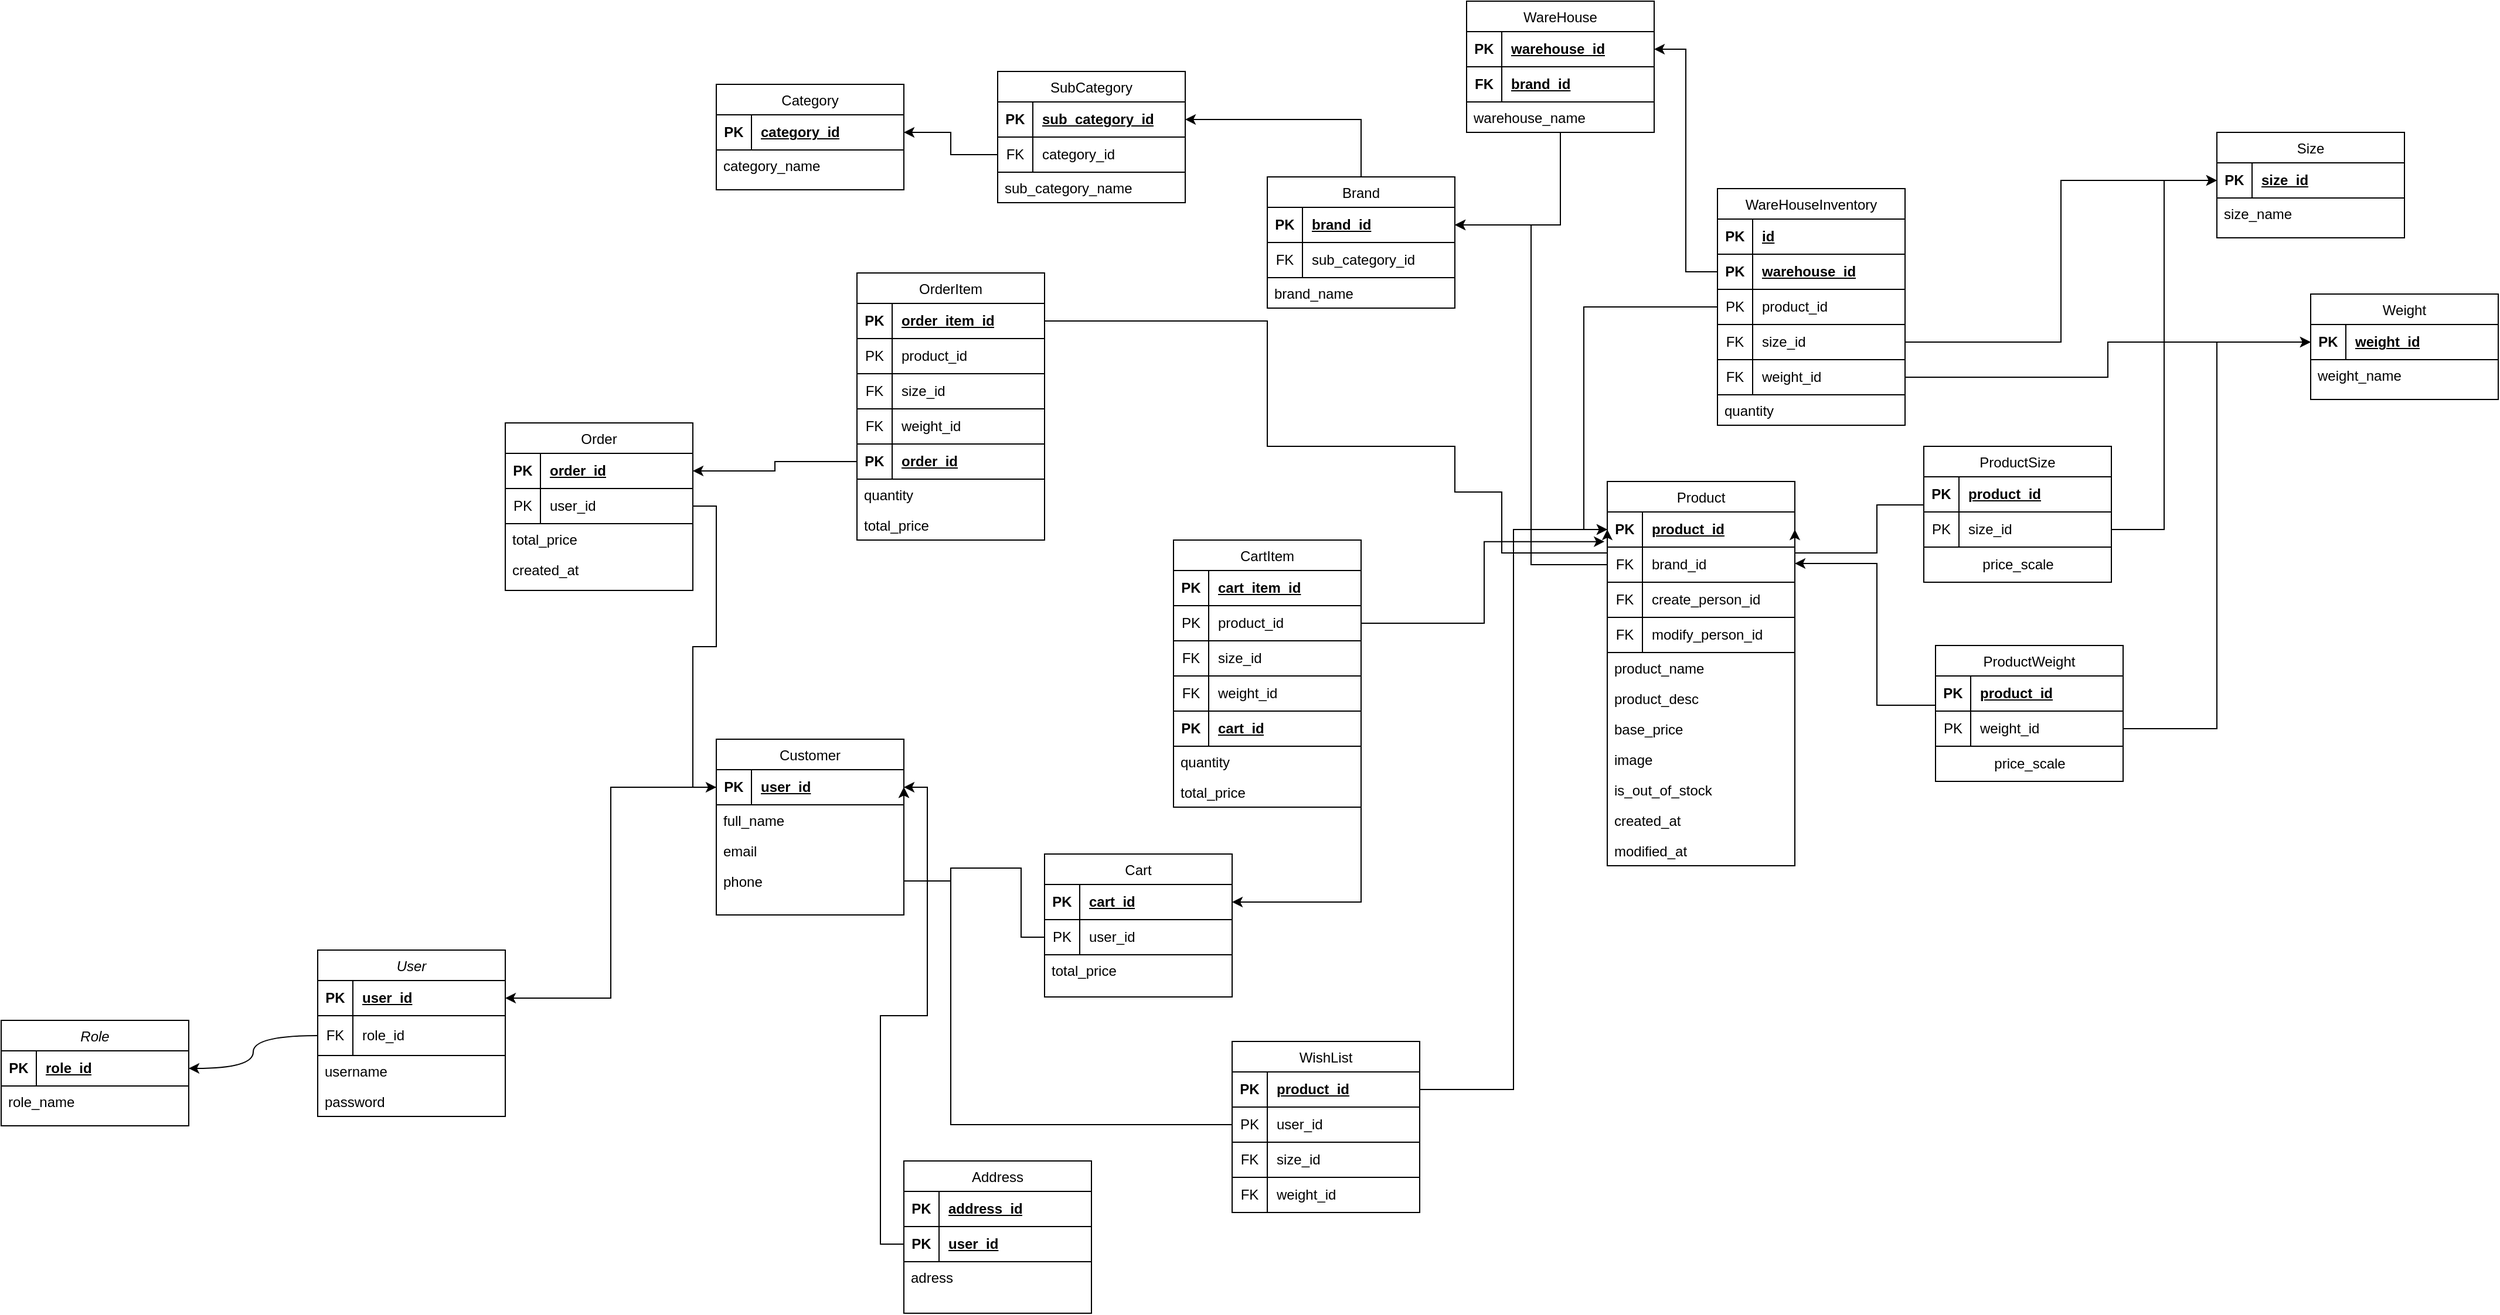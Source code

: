 <mxfile version="26.2.9">
  <diagram id="C5RBs43oDa-KdzZeNtuy" name="Page-1">
    <mxGraphModel dx="2639" dy="546" grid="1" gridSize="10" guides="1" tooltips="1" connect="1" arrows="1" fold="1" page="1" pageScale="1" pageWidth="827" pageHeight="1169" math="0" shadow="0">
      <root>
        <mxCell id="WIyWlLk6GJQsqaUBKTNV-0" />
        <mxCell id="WIyWlLk6GJQsqaUBKTNV-1" parent="WIyWlLk6GJQsqaUBKTNV-0" />
        <mxCell id="zkfFHV4jXpPFQw0GAbJ--0" value="User" style="swimlane;fontStyle=2;align=center;verticalAlign=top;childLayout=stackLayout;horizontal=1;startSize=26;horizontalStack=0;resizeParent=1;resizeLast=0;collapsible=1;marginBottom=0;rounded=0;shadow=0;strokeWidth=1;" parent="WIyWlLk6GJQsqaUBKTNV-1" vertex="1">
          <mxGeometry x="-860" y="820" width="160" height="142" as="geometry">
            <mxRectangle x="230" y="140" width="160" height="26" as="alternateBounds" />
          </mxGeometry>
        </mxCell>
        <mxCell id="_zPMfa_EfrKM0r98PuxT-0" value="" style="shape=table;startSize=0;container=1;collapsible=1;childLayout=tableLayout;fixedRows=1;rowLines=0;fontStyle=0;align=center;resizeLast=1;strokeColor=default;fillColor=none;collapsible=0;" parent="zkfFHV4jXpPFQw0GAbJ--0" vertex="1">
          <mxGeometry y="26" width="160" height="64" as="geometry" />
        </mxCell>
        <mxCell id="_zPMfa_EfrKM0r98PuxT-1" value="" style="shape=tableRow;horizontal=0;startSize=0;swimlaneHead=0;swimlaneBody=0;fillColor=none;collapsible=0;dropTarget=0;points=[[0,0.5],[1,0.5]];portConstraint=eastwest;top=0;left=0;right=0;bottom=1;" parent="_zPMfa_EfrKM0r98PuxT-0" vertex="1">
          <mxGeometry width="160" height="30" as="geometry" />
        </mxCell>
        <mxCell id="_zPMfa_EfrKM0r98PuxT-2" value="PK" style="shape=partialRectangle;connectable=0;fillColor=none;top=0;left=0;bottom=0;right=0;fontStyle=1;overflow=hidden;whiteSpace=wrap;html=1;" parent="_zPMfa_EfrKM0r98PuxT-1" vertex="1">
          <mxGeometry width="30" height="30" as="geometry">
            <mxRectangle width="30" height="30" as="alternateBounds" />
          </mxGeometry>
        </mxCell>
        <mxCell id="_zPMfa_EfrKM0r98PuxT-3" value="user_id" style="shape=partialRectangle;connectable=0;fillColor=none;top=0;left=0;bottom=0;right=0;align=left;spacingLeft=6;fontStyle=5;overflow=hidden;whiteSpace=wrap;html=1;" parent="_zPMfa_EfrKM0r98PuxT-1" vertex="1">
          <mxGeometry x="30" width="130" height="30" as="geometry">
            <mxRectangle width="130" height="30" as="alternateBounds" />
          </mxGeometry>
        </mxCell>
        <mxCell id="_zPMfa_EfrKM0r98PuxT-5" value="" style="shape=tableRow;horizontal=0;startSize=0;swimlaneHead=0;swimlaneBody=0;fillColor=none;collapsible=0;dropTarget=0;points=[[0,0.5],[1,0.5]];portConstraint=eastwest;top=0;left=0;right=0;bottom=0;" parent="_zPMfa_EfrKM0r98PuxT-0" vertex="1">
          <mxGeometry y="30" width="160" height="34" as="geometry" />
        </mxCell>
        <mxCell id="_zPMfa_EfrKM0r98PuxT-6" value="FK" style="shape=partialRectangle;connectable=0;fillColor=none;top=0;left=0;bottom=0;right=0;fontStyle=0;overflow=hidden;whiteSpace=wrap;html=1;" parent="_zPMfa_EfrKM0r98PuxT-5" vertex="1">
          <mxGeometry width="30" height="34" as="geometry">
            <mxRectangle width="30" height="34" as="alternateBounds" />
          </mxGeometry>
        </mxCell>
        <mxCell id="_zPMfa_EfrKM0r98PuxT-7" value="role_id" style="shape=partialRectangle;connectable=0;fillColor=none;top=0;left=0;bottom=0;right=0;align=left;spacingLeft=6;fontStyle=0;overflow=hidden;whiteSpace=wrap;html=1;" parent="_zPMfa_EfrKM0r98PuxT-5" vertex="1">
          <mxGeometry x="30" width="130" height="34" as="geometry">
            <mxRectangle width="130" height="34" as="alternateBounds" />
          </mxGeometry>
        </mxCell>
        <mxCell id="zkfFHV4jXpPFQw0GAbJ--2" value="username    " style="text;align=left;verticalAlign=top;spacingLeft=4;spacingRight=4;overflow=hidden;rotatable=0;points=[[0,0.5],[1,0.5]];portConstraint=eastwest;rounded=0;shadow=0;html=0;" parent="zkfFHV4jXpPFQw0GAbJ--0" vertex="1">
          <mxGeometry y="90" width="160" height="26" as="geometry" />
        </mxCell>
        <mxCell id="zkfFHV4jXpPFQw0GAbJ--3" value="password" style="text;align=left;verticalAlign=top;spacingLeft=4;spacingRight=4;overflow=hidden;rotatable=0;points=[[0,0.5],[1,0.5]];portConstraint=eastwest;rounded=0;shadow=0;html=0;" parent="zkfFHV4jXpPFQw0GAbJ--0" vertex="1">
          <mxGeometry y="116" width="160" height="26" as="geometry" />
        </mxCell>
        <mxCell id="zkfFHV4jXpPFQw0GAbJ--17" value="Customer" style="swimlane;fontStyle=0;align=center;verticalAlign=top;childLayout=stackLayout;horizontal=1;startSize=26;horizontalStack=0;resizeParent=1;resizeLast=0;collapsible=1;marginBottom=0;rounded=0;shadow=0;strokeWidth=1;" parent="WIyWlLk6GJQsqaUBKTNV-1" vertex="1">
          <mxGeometry x="-520" y="640" width="160" height="150" as="geometry">
            <mxRectangle x="550" y="140" width="160" height="26" as="alternateBounds" />
          </mxGeometry>
        </mxCell>
        <mxCell id="_zPMfa_EfrKM0r98PuxT-19" value="" style="shape=table;startSize=0;container=1;collapsible=1;childLayout=tableLayout;fixedRows=1;rowLines=0;fontStyle=0;align=center;resizeLast=1;strokeColor=none;fillColor=none;collapsible=0;" parent="zkfFHV4jXpPFQw0GAbJ--17" vertex="1">
          <mxGeometry y="26" width="160" height="30" as="geometry" />
        </mxCell>
        <mxCell id="_zPMfa_EfrKM0r98PuxT-20" value="" style="shape=tableRow;horizontal=0;startSize=0;swimlaneHead=0;swimlaneBody=0;fillColor=none;collapsible=0;dropTarget=0;points=[[0,0.5],[1,0.5]];portConstraint=eastwest;top=0;left=0;right=0;bottom=1;" parent="_zPMfa_EfrKM0r98PuxT-19" vertex="1">
          <mxGeometry width="160" height="30" as="geometry" />
        </mxCell>
        <mxCell id="_zPMfa_EfrKM0r98PuxT-21" value="PK" style="shape=partialRectangle;connectable=0;fillColor=none;top=0;left=0;bottom=0;right=1;fontStyle=1;overflow=hidden;whiteSpace=wrap;html=1;" parent="_zPMfa_EfrKM0r98PuxT-20" vertex="1">
          <mxGeometry width="30" height="30" as="geometry">
            <mxRectangle width="30" height="30" as="alternateBounds" />
          </mxGeometry>
        </mxCell>
        <mxCell id="_zPMfa_EfrKM0r98PuxT-22" value="user_id" style="shape=partialRectangle;connectable=0;fillColor=none;top=0;left=0;bottom=0;right=0;align=left;spacingLeft=6;fontStyle=5;overflow=hidden;whiteSpace=wrap;html=1;" parent="_zPMfa_EfrKM0r98PuxT-20" vertex="1">
          <mxGeometry x="30" width="130" height="30" as="geometry">
            <mxRectangle width="130" height="30" as="alternateBounds" />
          </mxGeometry>
        </mxCell>
        <mxCell id="zkfFHV4jXpPFQw0GAbJ--18" value="full_name    " style="text;align=left;verticalAlign=top;spacingLeft=4;spacingRight=4;overflow=hidden;rotatable=0;points=[[0,0.5],[1,0.5]];portConstraint=eastwest;" parent="zkfFHV4jXpPFQw0GAbJ--17" vertex="1">
          <mxGeometry y="56" width="160" height="26" as="geometry" />
        </mxCell>
        <mxCell id="zkfFHV4jXpPFQw0GAbJ--19" value="email" style="text;align=left;verticalAlign=top;spacingLeft=4;spacingRight=4;overflow=hidden;rotatable=0;points=[[0,0.5],[1,0.5]];portConstraint=eastwest;rounded=0;shadow=0;html=0;" parent="zkfFHV4jXpPFQw0GAbJ--17" vertex="1">
          <mxGeometry y="82" width="160" height="26" as="geometry" />
        </mxCell>
        <mxCell id="zkfFHV4jXpPFQw0GAbJ--20" value="phone" style="text;align=left;verticalAlign=top;spacingLeft=4;spacingRight=4;overflow=hidden;rotatable=0;points=[[0,0.5],[1,0.5]];portConstraint=eastwest;rounded=0;shadow=0;html=0;" parent="zkfFHV4jXpPFQw0GAbJ--17" vertex="1">
          <mxGeometry y="108" width="160" height="26" as="geometry" />
        </mxCell>
        <mxCell id="_zPMfa_EfrKM0r98PuxT-8" value="Role" style="swimlane;fontStyle=2;align=center;verticalAlign=top;childLayout=stackLayout;horizontal=1;startSize=26;horizontalStack=0;resizeParent=1;resizeLast=0;collapsible=1;marginBottom=0;rounded=0;shadow=0;strokeWidth=1;" parent="WIyWlLk6GJQsqaUBKTNV-1" vertex="1">
          <mxGeometry x="-1130" y="880" width="160" height="90" as="geometry">
            <mxRectangle x="230" y="140" width="160" height="26" as="alternateBounds" />
          </mxGeometry>
        </mxCell>
        <mxCell id="_zPMfa_EfrKM0r98PuxT-9" value="" style="shape=table;startSize=0;container=1;collapsible=1;childLayout=tableLayout;fixedRows=1;rowLines=0;fontStyle=0;align=center;resizeLast=1;strokeColor=default;fillColor=none;collapsible=0;" parent="_zPMfa_EfrKM0r98PuxT-8" vertex="1">
          <mxGeometry y="26" width="160" height="30" as="geometry" />
        </mxCell>
        <mxCell id="_zPMfa_EfrKM0r98PuxT-10" value="" style="shape=tableRow;horizontal=0;startSize=0;swimlaneHead=0;swimlaneBody=0;fillColor=none;collapsible=0;dropTarget=0;points=[[0,0.5],[1,0.5]];portConstraint=eastwest;top=0;left=0;right=0;bottom=1;" parent="_zPMfa_EfrKM0r98PuxT-9" vertex="1">
          <mxGeometry width="160" height="30" as="geometry" />
        </mxCell>
        <mxCell id="_zPMfa_EfrKM0r98PuxT-11" value="PK" style="shape=partialRectangle;connectable=0;fillColor=none;top=0;left=0;bottom=0;right=0;fontStyle=1;overflow=hidden;whiteSpace=wrap;html=1;" parent="_zPMfa_EfrKM0r98PuxT-10" vertex="1">
          <mxGeometry width="30" height="30" as="geometry">
            <mxRectangle width="30" height="30" as="alternateBounds" />
          </mxGeometry>
        </mxCell>
        <mxCell id="_zPMfa_EfrKM0r98PuxT-12" value="role_id" style="shape=partialRectangle;connectable=0;fillColor=none;top=0;left=0;bottom=0;right=0;align=left;spacingLeft=6;fontStyle=5;overflow=hidden;whiteSpace=wrap;html=1;" parent="_zPMfa_EfrKM0r98PuxT-10" vertex="1">
          <mxGeometry x="30" width="130" height="30" as="geometry">
            <mxRectangle width="130" height="30" as="alternateBounds" />
          </mxGeometry>
        </mxCell>
        <mxCell id="_zPMfa_EfrKM0r98PuxT-16" value="role_name" style="text;align=left;verticalAlign=top;spacingLeft=4;spacingRight=4;overflow=hidden;rotatable=0;points=[[0,0.5],[1,0.5]];portConstraint=eastwest;rounded=0;shadow=0;html=0;" parent="_zPMfa_EfrKM0r98PuxT-8" vertex="1">
          <mxGeometry y="56" width="160" height="26" as="geometry" />
        </mxCell>
        <mxCell id="_zPMfa_EfrKM0r98PuxT-18" style="edgeStyle=orthogonalEdgeStyle;rounded=0;orthogonalLoop=1;jettySize=auto;html=1;entryX=1;entryY=0.5;entryDx=0;entryDy=0;curved=1;" parent="WIyWlLk6GJQsqaUBKTNV-1" source="_zPMfa_EfrKM0r98PuxT-5" target="_zPMfa_EfrKM0r98PuxT-10" edge="1">
          <mxGeometry relative="1" as="geometry" />
        </mxCell>
        <mxCell id="_zPMfa_EfrKM0r98PuxT-23" style="edgeStyle=orthogonalEdgeStyle;rounded=0;orthogonalLoop=1;jettySize=auto;html=1;entryX=1;entryY=0.5;entryDx=0;entryDy=0;" parent="WIyWlLk6GJQsqaUBKTNV-1" source="_zPMfa_EfrKM0r98PuxT-20" target="_zPMfa_EfrKM0r98PuxT-1" edge="1">
          <mxGeometry relative="1" as="geometry" />
        </mxCell>
        <mxCell id="_zPMfa_EfrKM0r98PuxT-24" value="Product" style="swimlane;fontStyle=0;align=center;verticalAlign=top;childLayout=stackLayout;horizontal=1;startSize=26;horizontalStack=0;resizeParent=1;resizeLast=0;collapsible=1;marginBottom=0;rounded=0;shadow=0;strokeWidth=1;" parent="WIyWlLk6GJQsqaUBKTNV-1" vertex="1">
          <mxGeometry x="240" y="420" width="160" height="328" as="geometry">
            <mxRectangle x="550" y="140" width="160" height="26" as="alternateBounds" />
          </mxGeometry>
        </mxCell>
        <mxCell id="_zPMfa_EfrKM0r98PuxT-25" value="" style="shape=table;startSize=0;container=1;collapsible=1;childLayout=tableLayout;fixedRows=1;rowLines=0;fontStyle=0;align=center;resizeLast=1;strokeColor=none;fillColor=none;collapsible=0;" parent="_zPMfa_EfrKM0r98PuxT-24" vertex="1">
          <mxGeometry y="26" width="160" height="30" as="geometry" />
        </mxCell>
        <mxCell id="_zPMfa_EfrKM0r98PuxT-26" value="" style="shape=tableRow;horizontal=0;startSize=0;swimlaneHead=0;swimlaneBody=0;fillColor=none;collapsible=0;dropTarget=0;points=[[0,0.5],[1,0.5]];portConstraint=eastwest;top=0;left=0;right=0;bottom=1;" parent="_zPMfa_EfrKM0r98PuxT-25" vertex="1">
          <mxGeometry width="160" height="30" as="geometry" />
        </mxCell>
        <mxCell id="_zPMfa_EfrKM0r98PuxT-27" value="PK" style="shape=partialRectangle;connectable=0;fillColor=none;top=0;left=0;bottom=0;right=1;fontStyle=1;overflow=hidden;whiteSpace=wrap;html=1;" parent="_zPMfa_EfrKM0r98PuxT-26" vertex="1">
          <mxGeometry width="30" height="30" as="geometry">
            <mxRectangle width="30" height="30" as="alternateBounds" />
          </mxGeometry>
        </mxCell>
        <mxCell id="_zPMfa_EfrKM0r98PuxT-28" value="product_id" style="shape=partialRectangle;connectable=0;fillColor=none;top=0;left=0;bottom=0;right=0;align=left;spacingLeft=6;fontStyle=5;overflow=hidden;whiteSpace=wrap;html=1;" parent="_zPMfa_EfrKM0r98PuxT-26" vertex="1">
          <mxGeometry x="30" width="130" height="30" as="geometry">
            <mxRectangle width="130" height="30" as="alternateBounds" />
          </mxGeometry>
        </mxCell>
        <mxCell id="_zPMfa_EfrKM0r98PuxT-44" value="" style="shape=table;startSize=0;container=1;collapsible=1;childLayout=tableLayout;fixedRows=1;rowLines=0;fontStyle=0;align=center;resizeLast=1;strokeColor=default;fillColor=none;collapsible=0;" parent="_zPMfa_EfrKM0r98PuxT-24" vertex="1">
          <mxGeometry y="56" width="160" height="90" as="geometry" />
        </mxCell>
        <mxCell id="_zPMfa_EfrKM0r98PuxT-45" value="" style="shape=tableRow;horizontal=0;startSize=0;swimlaneHead=0;swimlaneBody=0;fillColor=none;collapsible=0;dropTarget=0;points=[[0,0.5],[1,0.5]];portConstraint=eastwest;top=0;left=0;right=0;bottom=1;" parent="_zPMfa_EfrKM0r98PuxT-44" vertex="1">
          <mxGeometry width="160" height="30" as="geometry" />
        </mxCell>
        <mxCell id="_zPMfa_EfrKM0r98PuxT-46" value="FK" style="shape=partialRectangle;connectable=0;fillColor=none;top=0;left=0;bottom=0;right=0;fontStyle=0;overflow=hidden;whiteSpace=wrap;html=1;" parent="_zPMfa_EfrKM0r98PuxT-45" vertex="1">
          <mxGeometry width="30" height="30" as="geometry">
            <mxRectangle width="30" height="30" as="alternateBounds" />
          </mxGeometry>
        </mxCell>
        <mxCell id="_zPMfa_EfrKM0r98PuxT-47" value="brand_id" style="shape=partialRectangle;connectable=0;fillColor=none;top=0;left=0;bottom=0;right=0;align=left;spacingLeft=6;fontStyle=0;overflow=hidden;whiteSpace=wrap;html=1;" parent="_zPMfa_EfrKM0r98PuxT-45" vertex="1">
          <mxGeometry x="30" width="130" height="30" as="geometry">
            <mxRectangle width="130" height="30" as="alternateBounds" />
          </mxGeometry>
        </mxCell>
        <mxCell id="GALARxo4BpY-33Gq4if8-111" value="" style="shape=tableRow;horizontal=0;startSize=0;swimlaneHead=0;swimlaneBody=0;fillColor=none;collapsible=0;dropTarget=0;points=[[0,0.5],[1,0.5]];portConstraint=eastwest;top=0;left=0;right=0;bottom=1;" parent="_zPMfa_EfrKM0r98PuxT-44" vertex="1">
          <mxGeometry y="30" width="160" height="30" as="geometry" />
        </mxCell>
        <mxCell id="GALARxo4BpY-33Gq4if8-112" value="FK" style="shape=partialRectangle;connectable=0;fillColor=none;top=0;left=0;bottom=0;right=0;fontStyle=0;overflow=hidden;whiteSpace=wrap;html=1;" parent="GALARxo4BpY-33Gq4if8-111" vertex="1">
          <mxGeometry width="30" height="30" as="geometry">
            <mxRectangle width="30" height="30" as="alternateBounds" />
          </mxGeometry>
        </mxCell>
        <mxCell id="GALARxo4BpY-33Gq4if8-113" value="&lt;span style=&quot;text-wrap-mode: nowrap;&quot;&gt;create_person_id&lt;/span&gt;" style="shape=partialRectangle;connectable=0;fillColor=none;top=0;left=0;bottom=0;right=0;align=left;spacingLeft=6;fontStyle=0;overflow=hidden;whiteSpace=wrap;html=1;" parent="GALARxo4BpY-33Gq4if8-111" vertex="1">
          <mxGeometry x="30" width="130" height="30" as="geometry">
            <mxRectangle width="130" height="30" as="alternateBounds" />
          </mxGeometry>
        </mxCell>
        <mxCell id="GALARxo4BpY-33Gq4if8-114" value="" style="shape=tableRow;horizontal=0;startSize=0;swimlaneHead=0;swimlaneBody=0;fillColor=none;collapsible=0;dropTarget=0;points=[[0,0.5],[1,0.5]];portConstraint=eastwest;top=0;left=0;right=0;bottom=0;" parent="_zPMfa_EfrKM0r98PuxT-44" vertex="1">
          <mxGeometry y="60" width="160" height="30" as="geometry" />
        </mxCell>
        <mxCell id="GALARxo4BpY-33Gq4if8-115" value="FK" style="shape=partialRectangle;connectable=0;fillColor=none;top=0;left=0;bottom=0;right=0;fontStyle=0;overflow=hidden;whiteSpace=wrap;html=1;" parent="GALARxo4BpY-33Gq4if8-114" vertex="1">
          <mxGeometry width="30" height="30" as="geometry">
            <mxRectangle width="30" height="30" as="alternateBounds" />
          </mxGeometry>
        </mxCell>
        <mxCell id="GALARxo4BpY-33Gq4if8-116" value="&lt;span style=&quot;text-wrap-mode: nowrap;&quot;&gt;modify_person_id&lt;/span&gt;" style="shape=partialRectangle;connectable=0;fillColor=none;top=0;left=0;bottom=0;right=0;align=left;spacingLeft=6;fontStyle=0;overflow=hidden;whiteSpace=wrap;html=1;" parent="GALARxo4BpY-33Gq4if8-114" vertex="1">
          <mxGeometry x="30" width="130" height="30" as="geometry">
            <mxRectangle width="130" height="30" as="alternateBounds" />
          </mxGeometry>
        </mxCell>
        <mxCell id="_zPMfa_EfrKM0r98PuxT-29" value="product_name" style="text;align=left;verticalAlign=top;spacingLeft=4;spacingRight=4;overflow=hidden;rotatable=0;points=[[0,0.5],[1,0.5]];portConstraint=eastwest;" parent="_zPMfa_EfrKM0r98PuxT-24" vertex="1">
          <mxGeometry y="146" width="160" height="26" as="geometry" />
        </mxCell>
        <mxCell id="_zPMfa_EfrKM0r98PuxT-30" value="product_desc" style="text;align=left;verticalAlign=top;spacingLeft=4;spacingRight=4;overflow=hidden;rotatable=0;points=[[0,0.5],[1,0.5]];portConstraint=eastwest;rounded=0;shadow=0;html=0;" parent="_zPMfa_EfrKM0r98PuxT-24" vertex="1">
          <mxGeometry y="172" width="160" height="26" as="geometry" />
        </mxCell>
        <mxCell id="GALARxo4BpY-33Gq4if8-46" value="base_price" style="text;align=left;verticalAlign=top;spacingLeft=4;spacingRight=4;overflow=hidden;rotatable=0;points=[[0,0.5],[1,0.5]];portConstraint=eastwest;rounded=0;shadow=0;html=0;" parent="_zPMfa_EfrKM0r98PuxT-24" vertex="1">
          <mxGeometry y="198" width="160" height="26" as="geometry" />
        </mxCell>
        <mxCell id="GALARxo4BpY-33Gq4if8-117" value="image" style="text;align=left;verticalAlign=top;spacingLeft=4;spacingRight=4;overflow=hidden;rotatable=0;points=[[0,0.5],[1,0.5]];portConstraint=eastwest;rounded=0;shadow=0;html=0;" parent="_zPMfa_EfrKM0r98PuxT-24" vertex="1">
          <mxGeometry y="224" width="160" height="26" as="geometry" />
        </mxCell>
        <mxCell id="GALARxo4BpY-33Gq4if8-203" value="is_out_of_stock" style="text;align=left;verticalAlign=top;spacingLeft=4;spacingRight=4;overflow=hidden;rotatable=0;points=[[0,0.5],[1,0.5]];portConstraint=eastwest;rounded=0;shadow=0;html=0;" parent="_zPMfa_EfrKM0r98PuxT-24" vertex="1">
          <mxGeometry y="250" width="160" height="26" as="geometry" />
        </mxCell>
        <mxCell id="GALARxo4BpY-33Gq4if8-106" value="created_at" style="text;align=left;verticalAlign=top;spacingLeft=4;spacingRight=4;overflow=hidden;rotatable=0;points=[[0,0.5],[1,0.5]];portConstraint=eastwest;rounded=0;shadow=0;html=0;" parent="_zPMfa_EfrKM0r98PuxT-24" vertex="1">
          <mxGeometry y="276" width="160" height="26" as="geometry" />
        </mxCell>
        <mxCell id="GALARxo4BpY-33Gq4if8-107" value="modified_at" style="text;align=left;verticalAlign=top;spacingLeft=4;spacingRight=4;overflow=hidden;rotatable=0;points=[[0,0.5],[1,0.5]];portConstraint=eastwest;rounded=0;shadow=0;html=0;" parent="_zPMfa_EfrKM0r98PuxT-24" vertex="1">
          <mxGeometry y="302" width="160" height="26" as="geometry" />
        </mxCell>
        <mxCell id="_zPMfa_EfrKM0r98PuxT-34" value="Category" style="swimlane;fontStyle=0;align=center;verticalAlign=top;childLayout=stackLayout;horizontal=1;startSize=26;horizontalStack=0;resizeParent=1;resizeLast=0;collapsible=1;marginBottom=0;rounded=0;shadow=0;strokeWidth=1;" parent="WIyWlLk6GJQsqaUBKTNV-1" vertex="1">
          <mxGeometry x="-520" y="81" width="160" height="90" as="geometry">
            <mxRectangle x="550" y="140" width="160" height="26" as="alternateBounds" />
          </mxGeometry>
        </mxCell>
        <mxCell id="_zPMfa_EfrKM0r98PuxT-35" value="" style="shape=table;startSize=0;container=1;collapsible=1;childLayout=tableLayout;fixedRows=1;rowLines=0;fontStyle=0;align=center;resizeLast=1;strokeColor=none;fillColor=none;collapsible=0;" parent="_zPMfa_EfrKM0r98PuxT-34" vertex="1">
          <mxGeometry y="26" width="160" height="30" as="geometry" />
        </mxCell>
        <mxCell id="_zPMfa_EfrKM0r98PuxT-36" value="" style="shape=tableRow;horizontal=0;startSize=0;swimlaneHead=0;swimlaneBody=0;fillColor=none;collapsible=0;dropTarget=0;points=[[0,0.5],[1,0.5]];portConstraint=eastwest;top=0;left=0;right=0;bottom=1;" parent="_zPMfa_EfrKM0r98PuxT-35" vertex="1">
          <mxGeometry width="160" height="30" as="geometry" />
        </mxCell>
        <mxCell id="_zPMfa_EfrKM0r98PuxT-37" value="PK" style="shape=partialRectangle;connectable=0;fillColor=none;top=0;left=0;bottom=0;right=1;fontStyle=1;overflow=hidden;whiteSpace=wrap;html=1;" parent="_zPMfa_EfrKM0r98PuxT-36" vertex="1">
          <mxGeometry width="30" height="30" as="geometry">
            <mxRectangle width="30" height="30" as="alternateBounds" />
          </mxGeometry>
        </mxCell>
        <mxCell id="_zPMfa_EfrKM0r98PuxT-38" value="category_id" style="shape=partialRectangle;connectable=0;fillColor=none;top=0;left=0;bottom=0;right=0;align=left;spacingLeft=6;fontStyle=5;overflow=hidden;whiteSpace=wrap;html=1;" parent="_zPMfa_EfrKM0r98PuxT-36" vertex="1">
          <mxGeometry x="30" width="130" height="30" as="geometry">
            <mxRectangle width="130" height="30" as="alternateBounds" />
          </mxGeometry>
        </mxCell>
        <mxCell id="_zPMfa_EfrKM0r98PuxT-39" value="category_name" style="text;align=left;verticalAlign=top;spacingLeft=4;spacingRight=4;overflow=hidden;rotatable=0;points=[[0,0.5],[1,0.5]];portConstraint=eastwest;" parent="_zPMfa_EfrKM0r98PuxT-34" vertex="1">
          <mxGeometry y="56" width="160" height="26" as="geometry" />
        </mxCell>
        <mxCell id="GALARxo4BpY-33Gq4if8-0" value="SubCategory" style="swimlane;fontStyle=0;align=center;verticalAlign=top;childLayout=stackLayout;horizontal=1;startSize=26;horizontalStack=0;resizeParent=1;resizeLast=0;collapsible=1;marginBottom=0;rounded=0;shadow=0;strokeWidth=1;" parent="WIyWlLk6GJQsqaUBKTNV-1" vertex="1">
          <mxGeometry x="-280" y="70" width="160" height="112" as="geometry">
            <mxRectangle x="550" y="140" width="160" height="26" as="alternateBounds" />
          </mxGeometry>
        </mxCell>
        <mxCell id="GALARxo4BpY-33Gq4if8-1" value="" style="shape=table;startSize=0;container=1;collapsible=1;childLayout=tableLayout;fixedRows=1;rowLines=0;fontStyle=0;align=center;resizeLast=1;strokeColor=none;fillColor=none;collapsible=0;" parent="GALARxo4BpY-33Gq4if8-0" vertex="1">
          <mxGeometry y="26" width="160" height="60" as="geometry" />
        </mxCell>
        <mxCell id="GALARxo4BpY-33Gq4if8-2" value="" style="shape=tableRow;horizontal=0;startSize=0;swimlaneHead=0;swimlaneBody=0;fillColor=none;collapsible=0;dropTarget=0;points=[[0,0.5],[1,0.5]];portConstraint=eastwest;top=0;left=0;right=0;bottom=1;" parent="GALARxo4BpY-33Gq4if8-1" vertex="1">
          <mxGeometry width="160" height="30" as="geometry" />
        </mxCell>
        <mxCell id="GALARxo4BpY-33Gq4if8-3" value="PK" style="shape=partialRectangle;connectable=0;fillColor=none;top=0;left=0;bottom=0;right=1;fontStyle=1;overflow=hidden;whiteSpace=wrap;html=1;" parent="GALARxo4BpY-33Gq4if8-2" vertex="1">
          <mxGeometry width="30" height="30" as="geometry">
            <mxRectangle width="30" height="30" as="alternateBounds" />
          </mxGeometry>
        </mxCell>
        <mxCell id="GALARxo4BpY-33Gq4if8-4" value="sub_category_id" style="shape=partialRectangle;connectable=0;fillColor=none;top=0;left=0;bottom=0;right=0;align=left;spacingLeft=6;fontStyle=5;overflow=hidden;whiteSpace=wrap;html=1;" parent="GALARxo4BpY-33Gq4if8-2" vertex="1">
          <mxGeometry x="30" width="130" height="30" as="geometry">
            <mxRectangle width="130" height="30" as="alternateBounds" />
          </mxGeometry>
        </mxCell>
        <mxCell id="GALARxo4BpY-33Gq4if8-7" value="" style="shape=tableRow;horizontal=0;startSize=0;swimlaneHead=0;swimlaneBody=0;fillColor=none;collapsible=0;dropTarget=0;points=[[0,0.5],[1,0.5]];portConstraint=eastwest;top=0;left=0;right=0;bottom=1;swimlaneFillColor=none;" parent="GALARxo4BpY-33Gq4if8-1" vertex="1">
          <mxGeometry y="30" width="160" height="30" as="geometry" />
        </mxCell>
        <mxCell id="GALARxo4BpY-33Gq4if8-8" value="FK" style="shape=partialRectangle;connectable=0;fillColor=none;top=0;left=0;bottom=0;right=1;fontStyle=0;overflow=hidden;whiteSpace=wrap;html=1;strokeColor=default;" parent="GALARxo4BpY-33Gq4if8-7" vertex="1">
          <mxGeometry width="30" height="30" as="geometry">
            <mxRectangle width="30" height="30" as="alternateBounds" />
          </mxGeometry>
        </mxCell>
        <mxCell id="GALARxo4BpY-33Gq4if8-9" value="category_id" style="shape=partialRectangle;connectable=0;fillColor=none;top=0;left=0;bottom=0;right=0;align=left;spacingLeft=6;fontStyle=0;overflow=hidden;whiteSpace=wrap;html=1;strokeColor=default;" parent="GALARxo4BpY-33Gq4if8-7" vertex="1">
          <mxGeometry x="30" width="130" height="30" as="geometry">
            <mxRectangle width="130" height="30" as="alternateBounds" />
          </mxGeometry>
        </mxCell>
        <mxCell id="GALARxo4BpY-33Gq4if8-5" value="sub_category_name" style="text;align=left;verticalAlign=top;spacingLeft=4;spacingRight=4;overflow=hidden;rotatable=0;points=[[0,0.5],[1,0.5]];portConstraint=eastwest;" parent="GALARxo4BpY-33Gq4if8-0" vertex="1">
          <mxGeometry y="86" width="160" height="26" as="geometry" />
        </mxCell>
        <mxCell id="GALARxo4BpY-33Gq4if8-10" style="edgeStyle=orthogonalEdgeStyle;rounded=0;orthogonalLoop=1;jettySize=auto;html=1;entryX=1;entryY=0.5;entryDx=0;entryDy=0;" parent="WIyWlLk6GJQsqaUBKTNV-1" source="GALARxo4BpY-33Gq4if8-7" target="_zPMfa_EfrKM0r98PuxT-36" edge="1">
          <mxGeometry relative="1" as="geometry" />
        </mxCell>
        <mxCell id="GALARxo4BpY-33Gq4if8-20" style="edgeStyle=orthogonalEdgeStyle;rounded=0;orthogonalLoop=1;jettySize=auto;html=1;entryX=1;entryY=0.5;entryDx=0;entryDy=0;" parent="WIyWlLk6GJQsqaUBKTNV-1" source="GALARxo4BpY-33Gq4if8-11" target="GALARxo4BpY-33Gq4if8-2" edge="1">
          <mxGeometry relative="1" as="geometry" />
        </mxCell>
        <mxCell id="GALARxo4BpY-33Gq4if8-11" value="Brand" style="swimlane;fontStyle=0;align=center;verticalAlign=top;childLayout=stackLayout;horizontal=1;startSize=26;horizontalStack=0;resizeParent=1;resizeLast=0;collapsible=1;marginBottom=0;rounded=0;shadow=0;strokeWidth=1;" parent="WIyWlLk6GJQsqaUBKTNV-1" vertex="1">
          <mxGeometry x="-50" y="160" width="160" height="112" as="geometry">
            <mxRectangle x="550" y="140" width="160" height="26" as="alternateBounds" />
          </mxGeometry>
        </mxCell>
        <mxCell id="GALARxo4BpY-33Gq4if8-12" value="" style="shape=table;startSize=0;container=1;collapsible=1;childLayout=tableLayout;fixedRows=1;rowLines=0;fontStyle=0;align=center;resizeLast=1;strokeColor=none;fillColor=none;collapsible=0;" parent="GALARxo4BpY-33Gq4if8-11" vertex="1">
          <mxGeometry y="26" width="160" height="60" as="geometry" />
        </mxCell>
        <mxCell id="GALARxo4BpY-33Gq4if8-13" value="" style="shape=tableRow;horizontal=0;startSize=0;swimlaneHead=0;swimlaneBody=0;fillColor=none;collapsible=0;dropTarget=0;points=[[0,0.5],[1,0.5]];portConstraint=eastwest;top=0;left=0;right=0;bottom=1;" parent="GALARxo4BpY-33Gq4if8-12" vertex="1">
          <mxGeometry width="160" height="30" as="geometry" />
        </mxCell>
        <mxCell id="GALARxo4BpY-33Gq4if8-14" value="PK" style="shape=partialRectangle;connectable=0;fillColor=none;top=0;left=0;bottom=0;right=1;fontStyle=1;overflow=hidden;whiteSpace=wrap;html=1;" parent="GALARxo4BpY-33Gq4if8-13" vertex="1">
          <mxGeometry width="30" height="30" as="geometry">
            <mxRectangle width="30" height="30" as="alternateBounds" />
          </mxGeometry>
        </mxCell>
        <mxCell id="GALARxo4BpY-33Gq4if8-15" value="brand_id" style="shape=partialRectangle;connectable=0;fillColor=none;top=0;left=0;bottom=0;right=0;align=left;spacingLeft=6;fontStyle=5;overflow=hidden;whiteSpace=wrap;html=1;" parent="GALARxo4BpY-33Gq4if8-13" vertex="1">
          <mxGeometry x="30" width="130" height="30" as="geometry">
            <mxRectangle width="130" height="30" as="alternateBounds" />
          </mxGeometry>
        </mxCell>
        <mxCell id="GALARxo4BpY-33Gq4if8-16" value="" style="shape=tableRow;horizontal=0;startSize=0;swimlaneHead=0;swimlaneBody=0;fillColor=none;collapsible=0;dropTarget=0;points=[[0,0.5],[1,0.5]];portConstraint=eastwest;top=0;left=0;right=0;bottom=1;swimlaneFillColor=none;" parent="GALARxo4BpY-33Gq4if8-12" vertex="1">
          <mxGeometry y="30" width="160" height="30" as="geometry" />
        </mxCell>
        <mxCell id="GALARxo4BpY-33Gq4if8-17" value="FK" style="shape=partialRectangle;connectable=0;fillColor=none;top=0;left=0;bottom=0;right=1;fontStyle=0;overflow=hidden;whiteSpace=wrap;html=1;strokeColor=default;" parent="GALARxo4BpY-33Gq4if8-16" vertex="1">
          <mxGeometry width="30" height="30" as="geometry">
            <mxRectangle width="30" height="30" as="alternateBounds" />
          </mxGeometry>
        </mxCell>
        <mxCell id="GALARxo4BpY-33Gq4if8-18" value="sub_category_id" style="shape=partialRectangle;connectable=0;fillColor=none;top=0;left=0;bottom=0;right=0;align=left;spacingLeft=6;fontStyle=0;overflow=hidden;whiteSpace=wrap;html=1;strokeColor=default;" parent="GALARxo4BpY-33Gq4if8-16" vertex="1">
          <mxGeometry x="30" width="130" height="30" as="geometry">
            <mxRectangle width="130" height="30" as="alternateBounds" />
          </mxGeometry>
        </mxCell>
        <mxCell id="GALARxo4BpY-33Gq4if8-19" value="brand_name" style="text;align=left;verticalAlign=top;spacingLeft=4;spacingRight=4;overflow=hidden;rotatable=0;points=[[0,0.5],[1,0.5]];portConstraint=eastwest;" parent="GALARxo4BpY-33Gq4if8-11" vertex="1">
          <mxGeometry y="86" width="160" height="26" as="geometry" />
        </mxCell>
        <mxCell id="GALARxo4BpY-33Gq4if8-21" style="edgeStyle=orthogonalEdgeStyle;rounded=0;orthogonalLoop=1;jettySize=auto;html=1;entryX=1;entryY=0.5;entryDx=0;entryDy=0;" parent="WIyWlLk6GJQsqaUBKTNV-1" source="_zPMfa_EfrKM0r98PuxT-45" target="GALARxo4BpY-33Gq4if8-13" edge="1">
          <mxGeometry relative="1" as="geometry" />
        </mxCell>
        <mxCell id="GALARxo4BpY-33Gq4if8-22" value="Size" style="swimlane;fontStyle=0;align=center;verticalAlign=top;childLayout=stackLayout;horizontal=1;startSize=26;horizontalStack=0;resizeParent=1;resizeLast=0;collapsible=1;marginBottom=0;rounded=0;shadow=0;strokeWidth=1;" parent="WIyWlLk6GJQsqaUBKTNV-1" vertex="1">
          <mxGeometry x="760" y="122" width="160" height="90" as="geometry">
            <mxRectangle x="550" y="140" width="160" height="26" as="alternateBounds" />
          </mxGeometry>
        </mxCell>
        <mxCell id="GALARxo4BpY-33Gq4if8-23" value="" style="shape=table;startSize=0;container=1;collapsible=1;childLayout=tableLayout;fixedRows=1;rowLines=0;fontStyle=0;align=center;resizeLast=1;strokeColor=none;fillColor=none;collapsible=0;" parent="GALARxo4BpY-33Gq4if8-22" vertex="1">
          <mxGeometry y="26" width="160" height="30" as="geometry" />
        </mxCell>
        <mxCell id="GALARxo4BpY-33Gq4if8-24" value="" style="shape=tableRow;horizontal=0;startSize=0;swimlaneHead=0;swimlaneBody=0;fillColor=none;collapsible=0;dropTarget=0;points=[[0,0.5],[1,0.5]];portConstraint=eastwest;top=0;left=0;right=0;bottom=1;" parent="GALARxo4BpY-33Gq4if8-23" vertex="1">
          <mxGeometry width="160" height="30" as="geometry" />
        </mxCell>
        <mxCell id="GALARxo4BpY-33Gq4if8-25" value="PK" style="shape=partialRectangle;connectable=0;fillColor=none;top=0;left=0;bottom=0;right=1;fontStyle=1;overflow=hidden;whiteSpace=wrap;html=1;" parent="GALARxo4BpY-33Gq4if8-24" vertex="1">
          <mxGeometry width="30" height="30" as="geometry">
            <mxRectangle width="30" height="30" as="alternateBounds" />
          </mxGeometry>
        </mxCell>
        <mxCell id="GALARxo4BpY-33Gq4if8-26" value="size_id" style="shape=partialRectangle;connectable=0;fillColor=none;top=0;left=0;bottom=0;right=0;align=left;spacingLeft=6;fontStyle=5;overflow=hidden;whiteSpace=wrap;html=1;" parent="GALARxo4BpY-33Gq4if8-24" vertex="1">
          <mxGeometry x="30" width="130" height="30" as="geometry">
            <mxRectangle width="130" height="30" as="alternateBounds" />
          </mxGeometry>
        </mxCell>
        <mxCell id="GALARxo4BpY-33Gq4if8-27" value="size_name&#xa;" style="text;align=left;verticalAlign=top;spacingLeft=4;spacingRight=4;overflow=hidden;rotatable=0;points=[[0,0.5],[1,0.5]];portConstraint=eastwest;" parent="GALARxo4BpY-33Gq4if8-22" vertex="1">
          <mxGeometry y="56" width="160" height="26" as="geometry" />
        </mxCell>
        <mxCell id="GALARxo4BpY-33Gq4if8-32" value="ProductSize" style="swimlane;fontStyle=0;align=center;verticalAlign=top;childLayout=stackLayout;horizontal=1;startSize=26;horizontalStack=0;resizeParent=1;resizeLast=0;collapsible=1;marginBottom=0;rounded=0;shadow=0;strokeWidth=1;" parent="WIyWlLk6GJQsqaUBKTNV-1" vertex="1">
          <mxGeometry x="510" y="390" width="160" height="116" as="geometry">
            <mxRectangle x="550" y="140" width="160" height="26" as="alternateBounds" />
          </mxGeometry>
        </mxCell>
        <mxCell id="GALARxo4BpY-33Gq4if8-33" value="" style="shape=table;startSize=0;container=1;collapsible=1;childLayout=tableLayout;fixedRows=1;rowLines=0;fontStyle=0;align=center;resizeLast=1;strokeColor=none;fillColor=none;collapsible=0;" parent="GALARxo4BpY-33Gq4if8-32" vertex="1">
          <mxGeometry y="26" width="160" height="30" as="geometry" />
        </mxCell>
        <mxCell id="GALARxo4BpY-33Gq4if8-34" value="" style="shape=tableRow;horizontal=0;startSize=0;swimlaneHead=0;swimlaneBody=0;fillColor=none;collapsible=0;dropTarget=0;points=[[0,0.5],[1,0.5]];portConstraint=eastwest;top=0;left=0;right=0;bottom=1;" parent="GALARxo4BpY-33Gq4if8-33" vertex="1">
          <mxGeometry width="160" height="30" as="geometry" />
        </mxCell>
        <mxCell id="GALARxo4BpY-33Gq4if8-35" value="PK" style="shape=partialRectangle;connectable=0;fillColor=none;top=0;left=0;bottom=0;right=1;fontStyle=1;overflow=hidden;whiteSpace=wrap;html=1;" parent="GALARxo4BpY-33Gq4if8-34" vertex="1">
          <mxGeometry width="30" height="30" as="geometry">
            <mxRectangle width="30" height="30" as="alternateBounds" />
          </mxGeometry>
        </mxCell>
        <mxCell id="GALARxo4BpY-33Gq4if8-36" value="product_id" style="shape=partialRectangle;connectable=0;fillColor=none;top=0;left=0;bottom=0;right=0;align=left;spacingLeft=6;fontStyle=5;overflow=hidden;whiteSpace=wrap;html=1;" parent="GALARxo4BpY-33Gq4if8-34" vertex="1">
          <mxGeometry x="30" width="130" height="30" as="geometry">
            <mxRectangle width="130" height="30" as="alternateBounds" />
          </mxGeometry>
        </mxCell>
        <mxCell id="GALARxo4BpY-33Gq4if8-37" value="" style="shape=table;startSize=0;container=1;collapsible=1;childLayout=tableLayout;fixedRows=1;rowLines=0;fontStyle=0;align=center;resizeLast=1;strokeColor=default;fillColor=none;collapsible=0;" parent="GALARxo4BpY-33Gq4if8-32" vertex="1">
          <mxGeometry y="56" width="160" height="30" as="geometry" />
        </mxCell>
        <mxCell id="GALARxo4BpY-33Gq4if8-38" value="" style="shape=tableRow;horizontal=0;startSize=0;swimlaneHead=0;swimlaneBody=0;fillColor=none;collapsible=0;dropTarget=0;points=[[0,0.5],[1,0.5]];portConstraint=eastwest;top=0;left=0;right=0;bottom=1;" parent="GALARxo4BpY-33Gq4if8-37" vertex="1">
          <mxGeometry width="160" height="30" as="geometry" />
        </mxCell>
        <mxCell id="GALARxo4BpY-33Gq4if8-39" value="PK" style="shape=partialRectangle;connectable=0;fillColor=none;top=0;left=0;bottom=0;right=0;fontStyle=0;overflow=hidden;whiteSpace=wrap;html=1;" parent="GALARxo4BpY-33Gq4if8-38" vertex="1">
          <mxGeometry width="30" height="30" as="geometry">
            <mxRectangle width="30" height="30" as="alternateBounds" />
          </mxGeometry>
        </mxCell>
        <mxCell id="GALARxo4BpY-33Gq4if8-40" value="size_id" style="shape=partialRectangle;connectable=0;fillColor=none;top=0;left=0;bottom=0;right=0;align=left;spacingLeft=6;fontStyle=0;overflow=hidden;whiteSpace=wrap;html=1;" parent="GALARxo4BpY-33Gq4if8-38" vertex="1">
          <mxGeometry x="30" width="130" height="30" as="geometry">
            <mxRectangle width="130" height="30" as="alternateBounds" />
          </mxGeometry>
        </mxCell>
        <mxCell id="GALARxo4BpY-33Gq4if8-69" value="price_scale" style="text;html=1;align=center;verticalAlign=middle;resizable=0;points=[];autosize=1;strokeColor=none;fillColor=none;" parent="GALARxo4BpY-33Gq4if8-32" vertex="1">
          <mxGeometry y="86" width="160" height="30" as="geometry" />
        </mxCell>
        <mxCell id="GALARxo4BpY-33Gq4if8-44" style="edgeStyle=orthogonalEdgeStyle;rounded=0;orthogonalLoop=1;jettySize=auto;html=1;entryX=0;entryY=0.5;entryDx=0;entryDy=0;" parent="WIyWlLk6GJQsqaUBKTNV-1" source="GALARxo4BpY-33Gq4if8-38" target="GALARxo4BpY-33Gq4if8-24" edge="1">
          <mxGeometry relative="1" as="geometry" />
        </mxCell>
        <mxCell id="GALARxo4BpY-33Gq4if8-45" style="edgeStyle=orthogonalEdgeStyle;rounded=0;orthogonalLoop=1;jettySize=auto;html=1;entryX=1;entryY=0.5;entryDx=0;entryDy=0;exitX=0;exitY=0.5;exitDx=0;exitDy=0;" parent="WIyWlLk6GJQsqaUBKTNV-1" source="GALARxo4BpY-33Gq4if8-34" target="_zPMfa_EfrKM0r98PuxT-26" edge="1">
          <mxGeometry relative="1" as="geometry">
            <Array as="points">
              <mxPoint x="510" y="440" />
              <mxPoint x="470" y="440" />
              <mxPoint x="470" y="481" />
            </Array>
          </mxGeometry>
        </mxCell>
        <mxCell id="GALARxo4BpY-33Gq4if8-47" value="Weight" style="swimlane;fontStyle=0;align=center;verticalAlign=top;childLayout=stackLayout;horizontal=1;startSize=26;horizontalStack=0;resizeParent=1;resizeLast=0;collapsible=1;marginBottom=0;rounded=0;shadow=0;strokeWidth=1;" parent="WIyWlLk6GJQsqaUBKTNV-1" vertex="1">
          <mxGeometry x="840" y="260" width="160" height="90" as="geometry">
            <mxRectangle x="550" y="140" width="160" height="26" as="alternateBounds" />
          </mxGeometry>
        </mxCell>
        <mxCell id="GALARxo4BpY-33Gq4if8-48" value="" style="shape=table;startSize=0;container=1;collapsible=1;childLayout=tableLayout;fixedRows=1;rowLines=0;fontStyle=0;align=center;resizeLast=1;strokeColor=none;fillColor=none;collapsible=0;" parent="GALARxo4BpY-33Gq4if8-47" vertex="1">
          <mxGeometry y="26" width="160" height="30" as="geometry" />
        </mxCell>
        <mxCell id="GALARxo4BpY-33Gq4if8-49" value="" style="shape=tableRow;horizontal=0;startSize=0;swimlaneHead=0;swimlaneBody=0;fillColor=none;collapsible=0;dropTarget=0;points=[[0,0.5],[1,0.5]];portConstraint=eastwest;top=0;left=0;right=0;bottom=1;" parent="GALARxo4BpY-33Gq4if8-48" vertex="1">
          <mxGeometry width="160" height="30" as="geometry" />
        </mxCell>
        <mxCell id="GALARxo4BpY-33Gq4if8-50" value="PK" style="shape=partialRectangle;connectable=0;fillColor=none;top=0;left=0;bottom=0;right=1;fontStyle=1;overflow=hidden;whiteSpace=wrap;html=1;" parent="GALARxo4BpY-33Gq4if8-49" vertex="1">
          <mxGeometry width="30" height="30" as="geometry">
            <mxRectangle width="30" height="30" as="alternateBounds" />
          </mxGeometry>
        </mxCell>
        <mxCell id="GALARxo4BpY-33Gq4if8-51" value="weight_id" style="shape=partialRectangle;connectable=0;fillColor=none;top=0;left=0;bottom=0;right=0;align=left;spacingLeft=6;fontStyle=5;overflow=hidden;whiteSpace=wrap;html=1;" parent="GALARxo4BpY-33Gq4if8-49" vertex="1">
          <mxGeometry x="30" width="130" height="30" as="geometry">
            <mxRectangle width="130" height="30" as="alternateBounds" />
          </mxGeometry>
        </mxCell>
        <mxCell id="GALARxo4BpY-33Gq4if8-52" value="weight_name" style="text;align=left;verticalAlign=top;spacingLeft=4;spacingRight=4;overflow=hidden;rotatable=0;points=[[0,0.5],[1,0.5]];portConstraint=eastwest;" parent="GALARxo4BpY-33Gq4if8-47" vertex="1">
          <mxGeometry y="56" width="160" height="26" as="geometry" />
        </mxCell>
        <mxCell id="GALARxo4BpY-33Gq4if8-64" style="edgeStyle=orthogonalEdgeStyle;rounded=0;orthogonalLoop=1;jettySize=auto;html=1;exitX=0;exitY=0.5;exitDx=0;exitDy=0;" parent="WIyWlLk6GJQsqaUBKTNV-1" source="GALARxo4BpY-33Gq4if8-57" edge="1">
          <mxGeometry relative="1" as="geometry">
            <mxPoint x="400" y="490" as="targetPoint" />
            <Array as="points">
              <mxPoint x="520" y="611" />
              <mxPoint x="470" y="611" />
              <mxPoint x="470" y="490" />
              <mxPoint x="400" y="490" />
            </Array>
          </mxGeometry>
        </mxCell>
        <mxCell id="GALARxo4BpY-33Gq4if8-55" value="ProductWeight" style="swimlane;fontStyle=0;align=center;verticalAlign=top;childLayout=stackLayout;horizontal=1;startSize=26;horizontalStack=0;resizeParent=1;resizeLast=0;collapsible=1;marginBottom=0;rounded=0;shadow=0;strokeWidth=1;" parent="WIyWlLk6GJQsqaUBKTNV-1" vertex="1">
          <mxGeometry x="520" y="560" width="160" height="116" as="geometry">
            <mxRectangle x="550" y="140" width="160" height="26" as="alternateBounds" />
          </mxGeometry>
        </mxCell>
        <mxCell id="GALARxo4BpY-33Gq4if8-56" value="" style="shape=table;startSize=0;container=1;collapsible=1;childLayout=tableLayout;fixedRows=1;rowLines=0;fontStyle=0;align=center;resizeLast=1;strokeColor=none;fillColor=none;collapsible=0;" parent="GALARxo4BpY-33Gq4if8-55" vertex="1">
          <mxGeometry y="26" width="160" height="30" as="geometry" />
        </mxCell>
        <mxCell id="GALARxo4BpY-33Gq4if8-57" value="" style="shape=tableRow;horizontal=0;startSize=0;swimlaneHead=0;swimlaneBody=0;fillColor=none;collapsible=0;dropTarget=0;points=[[0,0.5],[1,0.5]];portConstraint=eastwest;top=0;left=0;right=0;bottom=1;" parent="GALARxo4BpY-33Gq4if8-56" vertex="1">
          <mxGeometry width="160" height="30" as="geometry" />
        </mxCell>
        <mxCell id="GALARxo4BpY-33Gq4if8-58" value="PK" style="shape=partialRectangle;connectable=0;fillColor=none;top=0;left=0;bottom=0;right=1;fontStyle=1;overflow=hidden;whiteSpace=wrap;html=1;" parent="GALARxo4BpY-33Gq4if8-57" vertex="1">
          <mxGeometry width="30" height="30" as="geometry">
            <mxRectangle width="30" height="30" as="alternateBounds" />
          </mxGeometry>
        </mxCell>
        <mxCell id="GALARxo4BpY-33Gq4if8-59" value="product_id" style="shape=partialRectangle;connectable=0;fillColor=none;top=0;left=0;bottom=0;right=0;align=left;spacingLeft=6;fontStyle=5;overflow=hidden;whiteSpace=wrap;html=1;" parent="GALARxo4BpY-33Gq4if8-57" vertex="1">
          <mxGeometry x="30" width="130" height="30" as="geometry">
            <mxRectangle width="130" height="30" as="alternateBounds" />
          </mxGeometry>
        </mxCell>
        <mxCell id="GALARxo4BpY-33Gq4if8-60" value="" style="shape=table;startSize=0;container=1;collapsible=1;childLayout=tableLayout;fixedRows=1;rowLines=0;fontStyle=0;align=center;resizeLast=1;strokeColor=default;fillColor=none;collapsible=0;" parent="GALARxo4BpY-33Gq4if8-55" vertex="1">
          <mxGeometry y="56" width="160" height="30" as="geometry" />
        </mxCell>
        <mxCell id="GALARxo4BpY-33Gq4if8-61" value="" style="shape=tableRow;horizontal=0;startSize=0;swimlaneHead=0;swimlaneBody=0;fillColor=none;collapsible=0;dropTarget=0;points=[[0,0.5],[1,0.5]];portConstraint=eastwest;top=0;left=0;right=0;bottom=0;" parent="GALARxo4BpY-33Gq4if8-60" vertex="1">
          <mxGeometry width="160" height="30" as="geometry" />
        </mxCell>
        <mxCell id="GALARxo4BpY-33Gq4if8-62" value="PK" style="shape=partialRectangle;connectable=0;fillColor=none;top=0;left=0;bottom=0;right=0;fontStyle=0;overflow=hidden;whiteSpace=wrap;html=1;" parent="GALARxo4BpY-33Gq4if8-61" vertex="1">
          <mxGeometry width="30" height="30" as="geometry">
            <mxRectangle width="30" height="30" as="alternateBounds" />
          </mxGeometry>
        </mxCell>
        <mxCell id="GALARxo4BpY-33Gq4if8-63" value="weight_id" style="shape=partialRectangle;connectable=0;fillColor=none;top=0;left=0;bottom=0;right=0;align=left;spacingLeft=6;fontStyle=0;overflow=hidden;whiteSpace=wrap;html=1;" parent="GALARxo4BpY-33Gq4if8-61" vertex="1">
          <mxGeometry x="30" width="130" height="30" as="geometry">
            <mxRectangle width="130" height="30" as="alternateBounds" />
          </mxGeometry>
        </mxCell>
        <mxCell id="GALARxo4BpY-33Gq4if8-71" value="price_scale" style="text;html=1;align=center;verticalAlign=middle;resizable=0;points=[];autosize=1;strokeColor=none;fillColor=none;" parent="GALARxo4BpY-33Gq4if8-55" vertex="1">
          <mxGeometry y="86" width="160" height="30" as="geometry" />
        </mxCell>
        <mxCell id="GALARxo4BpY-33Gq4if8-65" style="edgeStyle=orthogonalEdgeStyle;rounded=0;orthogonalLoop=1;jettySize=auto;html=1;entryX=0;entryY=0.5;entryDx=0;entryDy=0;" parent="WIyWlLk6GJQsqaUBKTNV-1" source="GALARxo4BpY-33Gq4if8-61" target="GALARxo4BpY-33Gq4if8-49" edge="1">
          <mxGeometry relative="1" as="geometry" />
        </mxCell>
        <mxCell id="GALARxo4BpY-33Gq4if8-100" style="edgeStyle=orthogonalEdgeStyle;rounded=0;orthogonalLoop=1;jettySize=auto;html=1;entryX=1;entryY=0.5;entryDx=0;entryDy=0;" parent="WIyWlLk6GJQsqaUBKTNV-1" source="GALARxo4BpY-33Gq4if8-72" target="GALARxo4BpY-33Gq4if8-13" edge="1">
          <mxGeometry relative="1" as="geometry" />
        </mxCell>
        <mxCell id="GALARxo4BpY-33Gq4if8-72" value="WareHouse" style="swimlane;fontStyle=0;align=center;verticalAlign=top;childLayout=stackLayout;horizontal=1;startSize=26;horizontalStack=0;resizeParent=1;resizeLast=0;collapsible=1;marginBottom=0;rounded=0;shadow=0;strokeWidth=1;" parent="WIyWlLk6GJQsqaUBKTNV-1" vertex="1">
          <mxGeometry x="120" y="10" width="160" height="112" as="geometry">
            <mxRectangle x="550" y="140" width="160" height="26" as="alternateBounds" />
          </mxGeometry>
        </mxCell>
        <mxCell id="GALARxo4BpY-33Gq4if8-73" value="" style="shape=table;startSize=0;container=1;collapsible=1;childLayout=tableLayout;fixedRows=1;rowLines=0;fontStyle=0;align=center;resizeLast=1;strokeColor=none;fillColor=none;collapsible=0;" parent="GALARxo4BpY-33Gq4if8-72" vertex="1">
          <mxGeometry y="26" width="160" height="60" as="geometry" />
        </mxCell>
        <mxCell id="GALARxo4BpY-33Gq4if8-74" value="" style="shape=tableRow;horizontal=0;startSize=0;swimlaneHead=0;swimlaneBody=0;fillColor=none;collapsible=0;dropTarget=0;points=[[0,0.5],[1,0.5]];portConstraint=eastwest;top=0;left=0;right=0;bottom=1;" parent="GALARxo4BpY-33Gq4if8-73" vertex="1">
          <mxGeometry width="160" height="30" as="geometry" />
        </mxCell>
        <mxCell id="GALARxo4BpY-33Gq4if8-75" value="PK" style="shape=partialRectangle;connectable=0;fillColor=none;top=0;left=0;bottom=0;right=1;fontStyle=1;overflow=hidden;whiteSpace=wrap;html=1;" parent="GALARxo4BpY-33Gq4if8-74" vertex="1">
          <mxGeometry width="30" height="30" as="geometry">
            <mxRectangle width="30" height="30" as="alternateBounds" />
          </mxGeometry>
        </mxCell>
        <mxCell id="GALARxo4BpY-33Gq4if8-76" value="warehouse_id" style="shape=partialRectangle;connectable=0;fillColor=none;top=0;left=0;bottom=0;right=0;align=left;spacingLeft=6;fontStyle=5;overflow=hidden;whiteSpace=wrap;html=1;" parent="GALARxo4BpY-33Gq4if8-74" vertex="1">
          <mxGeometry x="30" width="130" height="30" as="geometry">
            <mxRectangle width="130" height="30" as="alternateBounds" />
          </mxGeometry>
        </mxCell>
        <mxCell id="GALARxo4BpY-33Gq4if8-88" value="" style="shape=tableRow;horizontal=0;startSize=0;swimlaneHead=0;swimlaneBody=0;fillColor=none;collapsible=0;dropTarget=0;points=[[0,0.5],[1,0.5]];portConstraint=eastwest;top=0;left=0;right=0;bottom=1;" parent="GALARxo4BpY-33Gq4if8-73" vertex="1">
          <mxGeometry y="30" width="160" height="30" as="geometry" />
        </mxCell>
        <mxCell id="GALARxo4BpY-33Gq4if8-89" value="FK" style="shape=partialRectangle;connectable=0;fillColor=none;top=0;left=0;bottom=0;right=1;fontStyle=1;overflow=hidden;whiteSpace=wrap;html=1;" parent="GALARxo4BpY-33Gq4if8-88" vertex="1">
          <mxGeometry width="30" height="30" as="geometry">
            <mxRectangle width="30" height="30" as="alternateBounds" />
          </mxGeometry>
        </mxCell>
        <mxCell id="GALARxo4BpY-33Gq4if8-90" value="brand_id" style="shape=partialRectangle;connectable=0;fillColor=none;top=0;left=0;bottom=0;right=0;align=left;spacingLeft=6;fontStyle=5;overflow=hidden;whiteSpace=wrap;html=1;" parent="GALARxo4BpY-33Gq4if8-88" vertex="1">
          <mxGeometry x="30" width="130" height="30" as="geometry">
            <mxRectangle width="130" height="30" as="alternateBounds" />
          </mxGeometry>
        </mxCell>
        <mxCell id="GALARxo4BpY-33Gq4if8-77" value="warehouse_name" style="text;align=left;verticalAlign=top;spacingLeft=4;spacingRight=4;overflow=hidden;rotatable=0;points=[[0,0.5],[1,0.5]];portConstraint=eastwest;" parent="GALARxo4BpY-33Gq4if8-72" vertex="1">
          <mxGeometry y="86" width="160" height="26" as="geometry" />
        </mxCell>
        <mxCell id="GALARxo4BpY-33Gq4if8-78" value="WareHouseInventory" style="swimlane;fontStyle=0;align=center;verticalAlign=top;childLayout=stackLayout;horizontal=1;startSize=26;horizontalStack=0;resizeParent=1;resizeLast=0;collapsible=1;marginBottom=0;rounded=0;shadow=0;strokeWidth=1;" parent="WIyWlLk6GJQsqaUBKTNV-1" vertex="1">
          <mxGeometry x="334" y="170" width="160" height="202" as="geometry">
            <mxRectangle x="550" y="140" width="160" height="26" as="alternateBounds" />
          </mxGeometry>
        </mxCell>
        <mxCell id="GALARxo4BpY-33Gq4if8-79" value="" style="shape=table;startSize=0;container=1;collapsible=1;childLayout=tableLayout;fixedRows=1;rowLines=0;fontStyle=0;align=center;resizeLast=1;strokeColor=none;fillColor=none;collapsible=0;" parent="GALARxo4BpY-33Gq4if8-78" vertex="1">
          <mxGeometry y="26" width="160" height="60" as="geometry" />
        </mxCell>
        <mxCell id="GALARxo4BpY-33Gq4if8-80" value="" style="shape=tableRow;horizontal=0;startSize=0;swimlaneHead=0;swimlaneBody=0;fillColor=none;collapsible=0;dropTarget=0;points=[[0,0.5],[1,0.5]];portConstraint=eastwest;top=0;left=0;right=0;bottom=1;" parent="GALARxo4BpY-33Gq4if8-79" vertex="1">
          <mxGeometry width="160" height="30" as="geometry" />
        </mxCell>
        <mxCell id="GALARxo4BpY-33Gq4if8-81" value="PK" style="shape=partialRectangle;connectable=0;fillColor=none;top=0;left=0;bottom=0;right=1;fontStyle=1;overflow=hidden;whiteSpace=wrap;html=1;" parent="GALARxo4BpY-33Gq4if8-80" vertex="1">
          <mxGeometry width="30" height="30" as="geometry">
            <mxRectangle width="30" height="30" as="alternateBounds" />
          </mxGeometry>
        </mxCell>
        <mxCell id="GALARxo4BpY-33Gq4if8-82" value="id" style="shape=partialRectangle;connectable=0;fillColor=none;top=0;left=0;bottom=0;right=0;align=left;spacingLeft=6;fontStyle=5;overflow=hidden;whiteSpace=wrap;html=1;" parent="GALARxo4BpY-33Gq4if8-80" vertex="1">
          <mxGeometry x="30" width="130" height="30" as="geometry">
            <mxRectangle width="130" height="30" as="alternateBounds" />
          </mxGeometry>
        </mxCell>
        <mxCell id="C8Tgq6jZvTTOMHEvCqLH-0" value="" style="shape=tableRow;horizontal=0;startSize=0;swimlaneHead=0;swimlaneBody=0;fillColor=none;collapsible=0;dropTarget=0;points=[[0,0.5],[1,0.5]];portConstraint=eastwest;top=0;left=0;right=0;bottom=1;" vertex="1" parent="GALARxo4BpY-33Gq4if8-79">
          <mxGeometry y="30" width="160" height="30" as="geometry" />
        </mxCell>
        <mxCell id="C8Tgq6jZvTTOMHEvCqLH-1" value="PK" style="shape=partialRectangle;connectable=0;fillColor=none;top=0;left=0;bottom=0;right=1;fontStyle=1;overflow=hidden;whiteSpace=wrap;html=1;" vertex="1" parent="C8Tgq6jZvTTOMHEvCqLH-0">
          <mxGeometry width="30" height="30" as="geometry">
            <mxRectangle width="30" height="30" as="alternateBounds" />
          </mxGeometry>
        </mxCell>
        <mxCell id="C8Tgq6jZvTTOMHEvCqLH-2" value="warehouse_id" style="shape=partialRectangle;connectable=0;fillColor=none;top=0;left=0;bottom=0;right=0;align=left;spacingLeft=6;fontStyle=5;overflow=hidden;whiteSpace=wrap;html=1;" vertex="1" parent="C8Tgq6jZvTTOMHEvCqLH-0">
          <mxGeometry x="30" width="130" height="30" as="geometry">
            <mxRectangle width="130" height="30" as="alternateBounds" />
          </mxGeometry>
        </mxCell>
        <mxCell id="GALARxo4BpY-33Gq4if8-83" value="" style="shape=table;startSize=0;container=1;collapsible=1;childLayout=tableLayout;fixedRows=1;rowLines=0;fontStyle=0;align=center;resizeLast=1;strokeColor=default;fillColor=none;collapsible=0;" parent="GALARxo4BpY-33Gq4if8-78" vertex="1">
          <mxGeometry y="86" width="160" height="90" as="geometry" />
        </mxCell>
        <mxCell id="GALARxo4BpY-33Gq4if8-84" value="" style="shape=tableRow;horizontal=0;startSize=0;swimlaneHead=0;swimlaneBody=0;fillColor=none;collapsible=0;dropTarget=0;points=[[0,0.5],[1,0.5]];portConstraint=eastwest;top=0;left=0;right=0;bottom=1;" parent="GALARxo4BpY-33Gq4if8-83" vertex="1">
          <mxGeometry width="160" height="30" as="geometry" />
        </mxCell>
        <mxCell id="GALARxo4BpY-33Gq4if8-85" value="PK" style="shape=partialRectangle;connectable=0;fillColor=none;top=0;left=0;bottom=0;right=0;fontStyle=0;overflow=hidden;whiteSpace=wrap;html=1;" parent="GALARxo4BpY-33Gq4if8-84" vertex="1">
          <mxGeometry width="30" height="30" as="geometry">
            <mxRectangle width="30" height="30" as="alternateBounds" />
          </mxGeometry>
        </mxCell>
        <mxCell id="GALARxo4BpY-33Gq4if8-86" value="product_id" style="shape=partialRectangle;connectable=0;fillColor=none;top=0;left=0;bottom=0;right=0;align=left;spacingLeft=6;fontStyle=0;overflow=hidden;whiteSpace=wrap;html=1;" parent="GALARxo4BpY-33Gq4if8-84" vertex="1">
          <mxGeometry x="30" width="130" height="30" as="geometry">
            <mxRectangle width="130" height="30" as="alternateBounds" />
          </mxGeometry>
        </mxCell>
        <mxCell id="GALARxo4BpY-33Gq4if8-94" value="" style="shape=tableRow;horizontal=0;startSize=0;swimlaneHead=0;swimlaneBody=0;fillColor=none;collapsible=0;dropTarget=0;points=[[0,0.5],[1,0.5]];portConstraint=eastwest;top=0;left=0;right=0;bottom=1;" parent="GALARxo4BpY-33Gq4if8-83" vertex="1">
          <mxGeometry y="30" width="160" height="30" as="geometry" />
        </mxCell>
        <mxCell id="GALARxo4BpY-33Gq4if8-95" value="FK" style="shape=partialRectangle;connectable=0;fillColor=none;top=0;left=0;bottom=0;right=0;fontStyle=0;overflow=hidden;whiteSpace=wrap;html=1;" parent="GALARxo4BpY-33Gq4if8-94" vertex="1">
          <mxGeometry width="30" height="30" as="geometry">
            <mxRectangle width="30" height="30" as="alternateBounds" />
          </mxGeometry>
        </mxCell>
        <mxCell id="GALARxo4BpY-33Gq4if8-96" value="size_id" style="shape=partialRectangle;connectable=0;fillColor=none;top=0;left=0;bottom=0;right=0;align=left;spacingLeft=6;fontStyle=0;overflow=hidden;whiteSpace=wrap;html=1;" parent="GALARxo4BpY-33Gq4if8-94" vertex="1">
          <mxGeometry x="30" width="130" height="30" as="geometry">
            <mxRectangle width="130" height="30" as="alternateBounds" />
          </mxGeometry>
        </mxCell>
        <mxCell id="GALARxo4BpY-33Gq4if8-97" value="" style="shape=tableRow;horizontal=0;startSize=0;swimlaneHead=0;swimlaneBody=0;fillColor=none;collapsible=0;dropTarget=0;points=[[0,0.5],[1,0.5]];portConstraint=eastwest;top=0;left=0;right=0;bottom=1;" parent="GALARxo4BpY-33Gq4if8-83" vertex="1">
          <mxGeometry y="60" width="160" height="30" as="geometry" />
        </mxCell>
        <mxCell id="GALARxo4BpY-33Gq4if8-98" value="FK" style="shape=partialRectangle;connectable=0;fillColor=none;top=0;left=0;bottom=0;right=0;fontStyle=0;overflow=hidden;whiteSpace=wrap;html=1;" parent="GALARxo4BpY-33Gq4if8-97" vertex="1">
          <mxGeometry width="30" height="30" as="geometry">
            <mxRectangle width="30" height="30" as="alternateBounds" />
          </mxGeometry>
        </mxCell>
        <mxCell id="GALARxo4BpY-33Gq4if8-99" value="weight_id" style="shape=partialRectangle;connectable=0;fillColor=none;top=0;left=0;bottom=0;right=0;align=left;spacingLeft=6;fontStyle=0;overflow=hidden;whiteSpace=wrap;html=1;" parent="GALARxo4BpY-33Gq4if8-97" vertex="1">
          <mxGeometry x="30" width="130" height="30" as="geometry">
            <mxRectangle width="130" height="30" as="alternateBounds" />
          </mxGeometry>
        </mxCell>
        <mxCell id="GALARxo4BpY-33Gq4if8-91" value="quantity" style="text;align=left;verticalAlign=top;spacingLeft=4;spacingRight=4;overflow=hidden;rotatable=0;points=[[0,0.5],[1,0.5]];portConstraint=eastwest;" parent="GALARxo4BpY-33Gq4if8-78" vertex="1">
          <mxGeometry y="176" width="160" height="26" as="geometry" />
        </mxCell>
        <mxCell id="GALARxo4BpY-33Gq4if8-101" style="edgeStyle=orthogonalEdgeStyle;rounded=0;orthogonalLoop=1;jettySize=auto;html=1;entryX=1;entryY=0.5;entryDx=0;entryDy=0;exitX=0;exitY=0.5;exitDx=0;exitDy=0;" parent="WIyWlLk6GJQsqaUBKTNV-1" source="C8Tgq6jZvTTOMHEvCqLH-0" target="GALARxo4BpY-33Gq4if8-74" edge="1">
          <mxGeometry relative="1" as="geometry" />
        </mxCell>
        <mxCell id="GALARxo4BpY-33Gq4if8-102" style="edgeStyle=orthogonalEdgeStyle;rounded=0;orthogonalLoop=1;jettySize=auto;html=1;entryX=0;entryY=0.5;entryDx=0;entryDy=0;" parent="WIyWlLk6GJQsqaUBKTNV-1" source="GALARxo4BpY-33Gq4if8-84" target="_zPMfa_EfrKM0r98PuxT-26" edge="1">
          <mxGeometry relative="1" as="geometry" />
        </mxCell>
        <mxCell id="GALARxo4BpY-33Gq4if8-103" style="edgeStyle=orthogonalEdgeStyle;rounded=0;orthogonalLoop=1;jettySize=auto;html=1;entryX=0;entryY=0.5;entryDx=0;entryDy=0;" parent="WIyWlLk6GJQsqaUBKTNV-1" source="GALARxo4BpY-33Gq4if8-94" target="GALARxo4BpY-33Gq4if8-24" edge="1">
          <mxGeometry relative="1" as="geometry" />
        </mxCell>
        <mxCell id="GALARxo4BpY-33Gq4if8-104" style="edgeStyle=orthogonalEdgeStyle;rounded=0;orthogonalLoop=1;jettySize=auto;html=1;entryX=0;entryY=0.5;entryDx=0;entryDy=0;" parent="WIyWlLk6GJQsqaUBKTNV-1" source="GALARxo4BpY-33Gq4if8-97" target="GALARxo4BpY-33Gq4if8-49" edge="1">
          <mxGeometry relative="1" as="geometry" />
        </mxCell>
        <mxCell id="GALARxo4BpY-33Gq4if8-119" value="WishList" style="swimlane;fontStyle=0;align=center;verticalAlign=top;childLayout=stackLayout;horizontal=1;startSize=26;horizontalStack=0;resizeParent=1;resizeLast=0;collapsible=1;marginBottom=0;rounded=0;shadow=0;strokeWidth=1;" parent="WIyWlLk6GJQsqaUBKTNV-1" vertex="1">
          <mxGeometry x="-80" y="898" width="160" height="146" as="geometry">
            <mxRectangle x="550" y="140" width="160" height="26" as="alternateBounds" />
          </mxGeometry>
        </mxCell>
        <mxCell id="GALARxo4BpY-33Gq4if8-120" value="" style="shape=table;startSize=0;container=1;collapsible=1;childLayout=tableLayout;fixedRows=1;rowLines=0;fontStyle=0;align=center;resizeLast=1;strokeColor=none;fillColor=none;collapsible=0;" parent="GALARxo4BpY-33Gq4if8-119" vertex="1">
          <mxGeometry y="26" width="160" height="120" as="geometry" />
        </mxCell>
        <mxCell id="GALARxo4BpY-33Gq4if8-121" value="" style="shape=tableRow;horizontal=0;startSize=0;swimlaneHead=0;swimlaneBody=0;fillColor=none;collapsible=0;dropTarget=0;points=[[0,0.5],[1,0.5]];portConstraint=eastwest;top=0;left=0;right=0;bottom=1;" parent="GALARxo4BpY-33Gq4if8-120" vertex="1">
          <mxGeometry width="160" height="30" as="geometry" />
        </mxCell>
        <mxCell id="GALARxo4BpY-33Gq4if8-122" value="PK" style="shape=partialRectangle;connectable=0;fillColor=none;top=0;left=0;bottom=0;right=1;fontStyle=1;overflow=hidden;whiteSpace=wrap;html=1;" parent="GALARxo4BpY-33Gq4if8-121" vertex="1">
          <mxGeometry width="30" height="30" as="geometry">
            <mxRectangle width="30" height="30" as="alternateBounds" />
          </mxGeometry>
        </mxCell>
        <mxCell id="GALARxo4BpY-33Gq4if8-123" value="product_id" style="shape=partialRectangle;connectable=0;fillColor=none;top=0;left=0;bottom=0;right=0;align=left;spacingLeft=6;fontStyle=5;overflow=hidden;whiteSpace=wrap;html=1;" parent="GALARxo4BpY-33Gq4if8-121" vertex="1">
          <mxGeometry x="30" width="130" height="30" as="geometry">
            <mxRectangle width="130" height="30" as="alternateBounds" />
          </mxGeometry>
        </mxCell>
        <mxCell id="GALARxo4BpY-33Gq4if8-124" value="" style="shape=tableRow;horizontal=0;startSize=0;swimlaneHead=0;swimlaneBody=0;fillColor=none;collapsible=0;dropTarget=0;points=[[0,0.5],[1,0.5]];portConstraint=eastwest;top=0;left=0;right=0;bottom=1;swimlaneFillColor=none;" parent="GALARxo4BpY-33Gq4if8-120" vertex="1">
          <mxGeometry y="30" width="160" height="30" as="geometry" />
        </mxCell>
        <mxCell id="GALARxo4BpY-33Gq4if8-125" value="PK" style="shape=partialRectangle;connectable=0;fillColor=none;top=0;left=0;bottom=0;right=1;fontStyle=0;overflow=hidden;whiteSpace=wrap;html=1;strokeColor=default;" parent="GALARxo4BpY-33Gq4if8-124" vertex="1">
          <mxGeometry width="30" height="30" as="geometry">
            <mxRectangle width="30" height="30" as="alternateBounds" />
          </mxGeometry>
        </mxCell>
        <mxCell id="GALARxo4BpY-33Gq4if8-126" value="user_id" style="shape=partialRectangle;connectable=0;fillColor=none;top=0;left=0;bottom=0;right=0;align=left;spacingLeft=6;fontStyle=0;overflow=hidden;whiteSpace=wrap;html=1;strokeColor=default;" parent="GALARxo4BpY-33Gq4if8-124" vertex="1">
          <mxGeometry x="30" width="130" height="30" as="geometry">
            <mxRectangle width="130" height="30" as="alternateBounds" />
          </mxGeometry>
        </mxCell>
        <mxCell id="GALARxo4BpY-33Gq4if8-183" value="" style="shape=tableRow;horizontal=0;startSize=0;swimlaneHead=0;swimlaneBody=0;fillColor=none;collapsible=0;dropTarget=0;points=[[0,0.5],[1,0.5]];portConstraint=eastwest;top=0;left=0;right=0;bottom=1;swimlaneFillColor=none;" parent="GALARxo4BpY-33Gq4if8-120" vertex="1">
          <mxGeometry y="60" width="160" height="30" as="geometry" />
        </mxCell>
        <mxCell id="GALARxo4BpY-33Gq4if8-184" value="FK" style="shape=partialRectangle;connectable=0;fillColor=none;top=0;left=0;bottom=0;right=1;fontStyle=0;overflow=hidden;whiteSpace=wrap;html=1;strokeColor=default;" parent="GALARxo4BpY-33Gq4if8-183" vertex="1">
          <mxGeometry width="30" height="30" as="geometry">
            <mxRectangle width="30" height="30" as="alternateBounds" />
          </mxGeometry>
        </mxCell>
        <mxCell id="GALARxo4BpY-33Gq4if8-185" value="size_id" style="shape=partialRectangle;connectable=0;fillColor=none;top=0;left=0;bottom=0;right=0;align=left;spacingLeft=6;fontStyle=0;overflow=hidden;whiteSpace=wrap;html=1;strokeColor=default;" parent="GALARxo4BpY-33Gq4if8-183" vertex="1">
          <mxGeometry x="30" width="130" height="30" as="geometry">
            <mxRectangle width="130" height="30" as="alternateBounds" />
          </mxGeometry>
        </mxCell>
        <mxCell id="GALARxo4BpY-33Gq4if8-186" value="" style="shape=tableRow;horizontal=0;startSize=0;swimlaneHead=0;swimlaneBody=0;fillColor=none;collapsible=0;dropTarget=0;points=[[0,0.5],[1,0.5]];portConstraint=eastwest;top=0;left=0;right=0;bottom=1;swimlaneFillColor=none;" parent="GALARxo4BpY-33Gq4if8-120" vertex="1">
          <mxGeometry y="90" width="160" height="30" as="geometry" />
        </mxCell>
        <mxCell id="GALARxo4BpY-33Gq4if8-187" value="FK" style="shape=partialRectangle;connectable=0;fillColor=none;top=0;left=0;bottom=0;right=1;fontStyle=0;overflow=hidden;whiteSpace=wrap;html=1;strokeColor=default;" parent="GALARxo4BpY-33Gq4if8-186" vertex="1">
          <mxGeometry width="30" height="30" as="geometry">
            <mxRectangle width="30" height="30" as="alternateBounds" />
          </mxGeometry>
        </mxCell>
        <mxCell id="GALARxo4BpY-33Gq4if8-188" value="weight_id" style="shape=partialRectangle;connectable=0;fillColor=none;top=0;left=0;bottom=0;right=0;align=left;spacingLeft=6;fontStyle=0;overflow=hidden;whiteSpace=wrap;html=1;strokeColor=default;" parent="GALARxo4BpY-33Gq4if8-186" vertex="1">
          <mxGeometry x="30" width="130" height="30" as="geometry">
            <mxRectangle width="130" height="30" as="alternateBounds" />
          </mxGeometry>
        </mxCell>
        <mxCell id="GALARxo4BpY-33Gq4if8-128" style="edgeStyle=orthogonalEdgeStyle;rounded=0;orthogonalLoop=1;jettySize=auto;html=1;entryX=1;entryY=0.5;entryDx=0;entryDy=0;" parent="WIyWlLk6GJQsqaUBKTNV-1" source="GALARxo4BpY-33Gq4if8-124" target="_zPMfa_EfrKM0r98PuxT-20" edge="1">
          <mxGeometry relative="1" as="geometry">
            <Array as="points">
              <mxPoint x="-320" y="969" />
              <mxPoint x="-320" y="761" />
            </Array>
          </mxGeometry>
        </mxCell>
        <mxCell id="GALARxo4BpY-33Gq4if8-129" style="edgeStyle=orthogonalEdgeStyle;rounded=0;orthogonalLoop=1;jettySize=auto;html=1;entryX=0;entryY=0.5;entryDx=0;entryDy=0;" parent="WIyWlLk6GJQsqaUBKTNV-1" source="GALARxo4BpY-33Gq4if8-121" target="_zPMfa_EfrKM0r98PuxT-26" edge="1">
          <mxGeometry relative="1" as="geometry" />
        </mxCell>
        <mxCell id="GALARxo4BpY-33Gq4if8-130" value="Cart" style="swimlane;fontStyle=0;align=center;verticalAlign=top;childLayout=stackLayout;horizontal=1;startSize=26;horizontalStack=0;resizeParent=1;resizeLast=0;collapsible=1;marginBottom=0;rounded=0;shadow=0;strokeWidth=1;" parent="WIyWlLk6GJQsqaUBKTNV-1" vertex="1">
          <mxGeometry x="-240" y="738" width="160" height="122" as="geometry">
            <mxRectangle x="550" y="140" width="160" height="26" as="alternateBounds" />
          </mxGeometry>
        </mxCell>
        <mxCell id="GALARxo4BpY-33Gq4if8-131" value="" style="shape=table;startSize=0;container=1;collapsible=1;childLayout=tableLayout;fixedRows=1;rowLines=0;fontStyle=0;align=center;resizeLast=1;strokeColor=none;fillColor=none;collapsible=0;" parent="GALARxo4BpY-33Gq4if8-130" vertex="1">
          <mxGeometry y="26" width="160" height="60" as="geometry" />
        </mxCell>
        <mxCell id="GALARxo4BpY-33Gq4if8-132" value="" style="shape=tableRow;horizontal=0;startSize=0;swimlaneHead=0;swimlaneBody=0;fillColor=none;collapsible=0;dropTarget=0;points=[[0,0.5],[1,0.5]];portConstraint=eastwest;top=0;left=0;right=0;bottom=1;" parent="GALARxo4BpY-33Gq4if8-131" vertex="1">
          <mxGeometry width="160" height="30" as="geometry" />
        </mxCell>
        <mxCell id="GALARxo4BpY-33Gq4if8-133" value="PK" style="shape=partialRectangle;connectable=0;fillColor=none;top=0;left=0;bottom=0;right=1;fontStyle=1;overflow=hidden;whiteSpace=wrap;html=1;" parent="GALARxo4BpY-33Gq4if8-132" vertex="1">
          <mxGeometry width="30" height="30" as="geometry">
            <mxRectangle width="30" height="30" as="alternateBounds" />
          </mxGeometry>
        </mxCell>
        <mxCell id="GALARxo4BpY-33Gq4if8-134" value="cart_id" style="shape=partialRectangle;connectable=0;fillColor=none;top=0;left=0;bottom=0;right=0;align=left;spacingLeft=6;fontStyle=5;overflow=hidden;whiteSpace=wrap;html=1;" parent="GALARxo4BpY-33Gq4if8-132" vertex="1">
          <mxGeometry x="30" width="130" height="30" as="geometry">
            <mxRectangle width="130" height="30" as="alternateBounds" />
          </mxGeometry>
        </mxCell>
        <mxCell id="GALARxo4BpY-33Gq4if8-135" value="" style="shape=tableRow;horizontal=0;startSize=0;swimlaneHead=0;swimlaneBody=0;fillColor=none;collapsible=0;dropTarget=0;points=[[0,0.5],[1,0.5]];portConstraint=eastwest;top=0;left=0;right=0;bottom=1;swimlaneFillColor=none;" parent="GALARxo4BpY-33Gq4if8-131" vertex="1">
          <mxGeometry y="30" width="160" height="30" as="geometry" />
        </mxCell>
        <mxCell id="GALARxo4BpY-33Gq4if8-136" value="PK" style="shape=partialRectangle;connectable=0;fillColor=none;top=0;left=0;bottom=0;right=1;fontStyle=0;overflow=hidden;whiteSpace=wrap;html=1;strokeColor=default;" parent="GALARxo4BpY-33Gq4if8-135" vertex="1">
          <mxGeometry width="30" height="30" as="geometry">
            <mxRectangle width="30" height="30" as="alternateBounds" />
          </mxGeometry>
        </mxCell>
        <mxCell id="GALARxo4BpY-33Gq4if8-137" value="user_id" style="shape=partialRectangle;connectable=0;fillColor=none;top=0;left=0;bottom=0;right=0;align=left;spacingLeft=6;fontStyle=0;overflow=hidden;whiteSpace=wrap;html=1;strokeColor=default;" parent="GALARxo4BpY-33Gq4if8-135" vertex="1">
          <mxGeometry x="30" width="130" height="30" as="geometry">
            <mxRectangle width="130" height="30" as="alternateBounds" />
          </mxGeometry>
        </mxCell>
        <mxCell id="GALARxo4BpY-33Gq4if8-139" value="total_price" style="text;align=left;verticalAlign=top;spacingLeft=4;spacingRight=4;overflow=hidden;rotatable=0;points=[[0,0.5],[1,0.5]];portConstraint=eastwest;" parent="GALARxo4BpY-33Gq4if8-130" vertex="1">
          <mxGeometry y="86" width="160" height="26" as="geometry" />
        </mxCell>
        <mxCell id="GALARxo4BpY-33Gq4if8-140" style="edgeStyle=orthogonalEdgeStyle;rounded=0;orthogonalLoop=1;jettySize=auto;html=1;entryX=1;entryY=0.5;entryDx=0;entryDy=0;" parent="WIyWlLk6GJQsqaUBKTNV-1" source="GALARxo4BpY-33Gq4if8-135" target="_zPMfa_EfrKM0r98PuxT-20" edge="1">
          <mxGeometry relative="1" as="geometry">
            <Array as="points">
              <mxPoint x="-260" y="809" />
              <mxPoint x="-260" y="750" />
              <mxPoint x="-320" y="750" />
              <mxPoint x="-320" y="761" />
            </Array>
          </mxGeometry>
        </mxCell>
        <mxCell id="GALARxo4BpY-33Gq4if8-142" value="Order" style="swimlane;fontStyle=0;align=center;verticalAlign=top;childLayout=stackLayout;horizontal=1;startSize=26;horizontalStack=0;resizeParent=1;resizeLast=0;collapsible=1;marginBottom=0;rounded=0;shadow=0;strokeWidth=1;" parent="WIyWlLk6GJQsqaUBKTNV-1" vertex="1">
          <mxGeometry x="-700" y="370" width="160" height="143" as="geometry">
            <mxRectangle x="550" y="140" width="160" height="26" as="alternateBounds" />
          </mxGeometry>
        </mxCell>
        <mxCell id="GALARxo4BpY-33Gq4if8-143" value="" style="shape=table;startSize=0;container=1;collapsible=1;childLayout=tableLayout;fixedRows=1;rowLines=0;fontStyle=0;align=center;resizeLast=1;strokeColor=none;fillColor=none;collapsible=0;" parent="GALARxo4BpY-33Gq4if8-142" vertex="1">
          <mxGeometry y="26" width="160" height="60" as="geometry" />
        </mxCell>
        <mxCell id="GALARxo4BpY-33Gq4if8-144" value="" style="shape=tableRow;horizontal=0;startSize=0;swimlaneHead=0;swimlaneBody=0;fillColor=none;collapsible=0;dropTarget=0;points=[[0,0.5],[1,0.5]];portConstraint=eastwest;top=0;left=0;right=0;bottom=1;" parent="GALARxo4BpY-33Gq4if8-143" vertex="1">
          <mxGeometry width="160" height="30" as="geometry" />
        </mxCell>
        <mxCell id="GALARxo4BpY-33Gq4if8-145" value="PK" style="shape=partialRectangle;connectable=0;fillColor=none;top=0;left=0;bottom=0;right=1;fontStyle=1;overflow=hidden;whiteSpace=wrap;html=1;" parent="GALARxo4BpY-33Gq4if8-144" vertex="1">
          <mxGeometry width="30" height="30" as="geometry">
            <mxRectangle width="30" height="30" as="alternateBounds" />
          </mxGeometry>
        </mxCell>
        <mxCell id="GALARxo4BpY-33Gq4if8-146" value="order_id" style="shape=partialRectangle;connectable=0;fillColor=none;top=0;left=0;bottom=0;right=0;align=left;spacingLeft=6;fontStyle=5;overflow=hidden;whiteSpace=wrap;html=1;" parent="GALARxo4BpY-33Gq4if8-144" vertex="1">
          <mxGeometry x="30" width="130" height="30" as="geometry">
            <mxRectangle width="130" height="30" as="alternateBounds" />
          </mxGeometry>
        </mxCell>
        <mxCell id="GALARxo4BpY-33Gq4if8-147" value="" style="shape=tableRow;horizontal=0;startSize=0;swimlaneHead=0;swimlaneBody=0;fillColor=none;collapsible=0;dropTarget=0;points=[[0,0.5],[1,0.5]];portConstraint=eastwest;top=0;left=0;right=0;bottom=1;swimlaneFillColor=none;" parent="GALARxo4BpY-33Gq4if8-143" vertex="1">
          <mxGeometry y="30" width="160" height="30" as="geometry" />
        </mxCell>
        <mxCell id="GALARxo4BpY-33Gq4if8-148" value="PK" style="shape=partialRectangle;connectable=0;fillColor=none;top=0;left=0;bottom=0;right=1;fontStyle=0;overflow=hidden;whiteSpace=wrap;html=1;strokeColor=default;" parent="GALARxo4BpY-33Gq4if8-147" vertex="1">
          <mxGeometry width="30" height="30" as="geometry">
            <mxRectangle width="30" height="30" as="alternateBounds" />
          </mxGeometry>
        </mxCell>
        <mxCell id="GALARxo4BpY-33Gq4if8-149" value="user_id" style="shape=partialRectangle;connectable=0;fillColor=none;top=0;left=0;bottom=0;right=0;align=left;spacingLeft=6;fontStyle=0;overflow=hidden;whiteSpace=wrap;html=1;strokeColor=default;" parent="GALARxo4BpY-33Gq4if8-147" vertex="1">
          <mxGeometry x="30" width="130" height="30" as="geometry">
            <mxRectangle width="130" height="30" as="alternateBounds" />
          </mxGeometry>
        </mxCell>
        <mxCell id="GALARxo4BpY-33Gq4if8-150" value="total_price" style="text;align=left;verticalAlign=top;spacingLeft=4;spacingRight=4;overflow=hidden;rotatable=0;points=[[0,0.5],[1,0.5]];portConstraint=eastwest;" parent="GALARxo4BpY-33Gq4if8-142" vertex="1">
          <mxGeometry y="86" width="160" height="26" as="geometry" />
        </mxCell>
        <mxCell id="GALARxo4BpY-33Gq4if8-201" value="created_at" style="text;align=left;verticalAlign=top;spacingLeft=4;spacingRight=4;overflow=hidden;rotatable=0;points=[[0,0.5],[1,0.5]];portConstraint=eastwest;" parent="GALARxo4BpY-33Gq4if8-142" vertex="1">
          <mxGeometry y="112" width="160" height="26" as="geometry" />
        </mxCell>
        <mxCell id="GALARxo4BpY-33Gq4if8-158" value="OrderItem" style="swimlane;fontStyle=0;align=center;verticalAlign=top;childLayout=stackLayout;horizontal=1;startSize=26;horizontalStack=0;resizeParent=1;resizeLast=0;collapsible=1;marginBottom=0;rounded=0;shadow=0;strokeWidth=1;" parent="WIyWlLk6GJQsqaUBKTNV-1" vertex="1">
          <mxGeometry x="-400" y="242" width="160" height="228" as="geometry">
            <mxRectangle x="550" y="140" width="160" height="26" as="alternateBounds" />
          </mxGeometry>
        </mxCell>
        <mxCell id="GALARxo4BpY-33Gq4if8-159" value="" style="shape=table;startSize=0;container=1;collapsible=1;childLayout=tableLayout;fixedRows=1;rowLines=0;fontStyle=0;align=center;resizeLast=1;strokeColor=none;fillColor=none;collapsible=0;" parent="GALARxo4BpY-33Gq4if8-158" vertex="1">
          <mxGeometry y="26" width="160" height="150" as="geometry" />
        </mxCell>
        <mxCell id="GALARxo4BpY-33Gq4if8-160" value="" style="shape=tableRow;horizontal=0;startSize=0;swimlaneHead=0;swimlaneBody=0;fillColor=none;collapsible=0;dropTarget=0;points=[[0,0.5],[1,0.5]];portConstraint=eastwest;top=0;left=0;right=0;bottom=1;" parent="GALARxo4BpY-33Gq4if8-159" vertex="1">
          <mxGeometry width="160" height="30" as="geometry" />
        </mxCell>
        <mxCell id="GALARxo4BpY-33Gq4if8-161" value="PK" style="shape=partialRectangle;connectable=0;fillColor=none;top=0;left=0;bottom=0;right=1;fontStyle=1;overflow=hidden;whiteSpace=wrap;html=1;" parent="GALARxo4BpY-33Gq4if8-160" vertex="1">
          <mxGeometry width="30" height="30" as="geometry">
            <mxRectangle width="30" height="30" as="alternateBounds" />
          </mxGeometry>
        </mxCell>
        <mxCell id="GALARxo4BpY-33Gq4if8-162" value="order_item_id" style="shape=partialRectangle;connectable=0;fillColor=none;top=0;left=0;bottom=0;right=0;align=left;spacingLeft=6;fontStyle=5;overflow=hidden;whiteSpace=wrap;html=1;" parent="GALARxo4BpY-33Gq4if8-160" vertex="1">
          <mxGeometry x="30" width="130" height="30" as="geometry">
            <mxRectangle width="130" height="30" as="alternateBounds" />
          </mxGeometry>
        </mxCell>
        <mxCell id="GALARxo4BpY-33Gq4if8-163" value="" style="shape=tableRow;horizontal=0;startSize=0;swimlaneHead=0;swimlaneBody=0;fillColor=none;collapsible=0;dropTarget=0;points=[[0,0.5],[1,0.5]];portConstraint=eastwest;top=0;left=0;right=0;bottom=1;swimlaneFillColor=none;" parent="GALARxo4BpY-33Gq4if8-159" vertex="1">
          <mxGeometry y="30" width="160" height="30" as="geometry" />
        </mxCell>
        <mxCell id="GALARxo4BpY-33Gq4if8-164" value="PK" style="shape=partialRectangle;connectable=0;fillColor=none;top=0;left=0;bottom=0;right=1;fontStyle=0;overflow=hidden;whiteSpace=wrap;html=1;strokeColor=default;" parent="GALARxo4BpY-33Gq4if8-163" vertex="1">
          <mxGeometry width="30" height="30" as="geometry">
            <mxRectangle width="30" height="30" as="alternateBounds" />
          </mxGeometry>
        </mxCell>
        <mxCell id="GALARxo4BpY-33Gq4if8-165" value="product_id" style="shape=partialRectangle;connectable=0;fillColor=none;top=0;left=0;bottom=0;right=0;align=left;spacingLeft=6;fontStyle=0;overflow=hidden;whiteSpace=wrap;html=1;strokeColor=default;" parent="GALARxo4BpY-33Gq4if8-163" vertex="1">
          <mxGeometry x="30" width="130" height="30" as="geometry">
            <mxRectangle width="130" height="30" as="alternateBounds" />
          </mxGeometry>
        </mxCell>
        <mxCell id="GALARxo4BpY-33Gq4if8-168" value="" style="shape=tableRow;horizontal=0;startSize=0;swimlaneHead=0;swimlaneBody=0;fillColor=none;collapsible=0;dropTarget=0;points=[[0,0.5],[1,0.5]];portConstraint=eastwest;top=0;left=0;right=0;bottom=1;swimlaneFillColor=none;" parent="GALARxo4BpY-33Gq4if8-159" vertex="1">
          <mxGeometry y="60" width="160" height="30" as="geometry" />
        </mxCell>
        <mxCell id="GALARxo4BpY-33Gq4if8-169" value="FK" style="shape=partialRectangle;connectable=0;fillColor=none;top=0;left=0;bottom=0;right=1;fontStyle=0;overflow=hidden;whiteSpace=wrap;html=1;strokeColor=default;" parent="GALARxo4BpY-33Gq4if8-168" vertex="1">
          <mxGeometry width="30" height="30" as="geometry">
            <mxRectangle width="30" height="30" as="alternateBounds" />
          </mxGeometry>
        </mxCell>
        <mxCell id="GALARxo4BpY-33Gq4if8-170" value="size_id" style="shape=partialRectangle;connectable=0;fillColor=none;top=0;left=0;bottom=0;right=0;align=left;spacingLeft=6;fontStyle=0;overflow=hidden;whiteSpace=wrap;html=1;strokeColor=default;" parent="GALARxo4BpY-33Gq4if8-168" vertex="1">
          <mxGeometry x="30" width="130" height="30" as="geometry">
            <mxRectangle width="130" height="30" as="alternateBounds" />
          </mxGeometry>
        </mxCell>
        <mxCell id="GALARxo4BpY-33Gq4if8-171" value="" style="shape=tableRow;horizontal=0;startSize=0;swimlaneHead=0;swimlaneBody=0;fillColor=none;collapsible=0;dropTarget=0;points=[[0,0.5],[1,0.5]];portConstraint=eastwest;top=0;left=0;right=0;bottom=1;swimlaneFillColor=none;" parent="GALARxo4BpY-33Gq4if8-159" vertex="1">
          <mxGeometry y="90" width="160" height="30" as="geometry" />
        </mxCell>
        <mxCell id="GALARxo4BpY-33Gq4if8-172" value="FK" style="shape=partialRectangle;connectable=0;fillColor=none;top=0;left=0;bottom=0;right=1;fontStyle=0;overflow=hidden;whiteSpace=wrap;html=1;strokeColor=default;" parent="GALARxo4BpY-33Gq4if8-171" vertex="1">
          <mxGeometry width="30" height="30" as="geometry">
            <mxRectangle width="30" height="30" as="alternateBounds" />
          </mxGeometry>
        </mxCell>
        <mxCell id="GALARxo4BpY-33Gq4if8-173" value="weight_id" style="shape=partialRectangle;connectable=0;fillColor=none;top=0;left=0;bottom=0;right=0;align=left;spacingLeft=6;fontStyle=0;overflow=hidden;whiteSpace=wrap;html=1;strokeColor=default;" parent="GALARxo4BpY-33Gq4if8-171" vertex="1">
          <mxGeometry x="30" width="130" height="30" as="geometry">
            <mxRectangle width="130" height="30" as="alternateBounds" />
          </mxGeometry>
        </mxCell>
        <mxCell id="GALARxo4BpY-33Gq4if8-237" value="" style="shape=tableRow;horizontal=0;startSize=0;swimlaneHead=0;swimlaneBody=0;fillColor=none;collapsible=0;dropTarget=0;points=[[0,0.5],[1,0.5]];portConstraint=eastwest;top=0;left=0;right=0;bottom=1;" parent="GALARxo4BpY-33Gq4if8-159" vertex="1">
          <mxGeometry y="120" width="160" height="30" as="geometry" />
        </mxCell>
        <mxCell id="GALARxo4BpY-33Gq4if8-238" value="PK" style="shape=partialRectangle;connectable=0;fillColor=none;top=0;left=0;bottom=0;right=1;fontStyle=1;overflow=hidden;whiteSpace=wrap;html=1;" parent="GALARxo4BpY-33Gq4if8-237" vertex="1">
          <mxGeometry width="30" height="30" as="geometry">
            <mxRectangle width="30" height="30" as="alternateBounds" />
          </mxGeometry>
        </mxCell>
        <mxCell id="GALARxo4BpY-33Gq4if8-239" value="order_id" style="shape=partialRectangle;connectable=0;fillColor=none;top=0;left=0;bottom=0;right=0;align=left;spacingLeft=6;fontStyle=5;overflow=hidden;whiteSpace=wrap;html=1;" parent="GALARxo4BpY-33Gq4if8-237" vertex="1">
          <mxGeometry x="30" width="130" height="30" as="geometry">
            <mxRectangle width="130" height="30" as="alternateBounds" />
          </mxGeometry>
        </mxCell>
        <mxCell id="GALARxo4BpY-33Gq4if8-166" value="quantity" style="text;align=left;verticalAlign=top;spacingLeft=4;spacingRight=4;overflow=hidden;rotatable=0;points=[[0,0.5],[1,0.5]];portConstraint=eastwest;" parent="GALARxo4BpY-33Gq4if8-158" vertex="1">
          <mxGeometry y="176" width="160" height="26" as="geometry" />
        </mxCell>
        <mxCell id="GALARxo4BpY-33Gq4if8-167" value="total_price" style="text;align=left;verticalAlign=top;spacingLeft=4;spacingRight=4;overflow=hidden;rotatable=0;points=[[0,0.5],[1,0.5]];portConstraint=eastwest;" parent="GALARxo4BpY-33Gq4if8-158" vertex="1">
          <mxGeometry y="202" width="160" height="26" as="geometry" />
        </mxCell>
        <mxCell id="GALARxo4BpY-33Gq4if8-176" style="edgeStyle=orthogonalEdgeStyle;rounded=0;orthogonalLoop=1;jettySize=auto;html=1;entryX=0;entryY=0.5;entryDx=0;entryDy=0;" parent="WIyWlLk6GJQsqaUBKTNV-1" source="GALARxo4BpY-33Gq4if8-147" target="_zPMfa_EfrKM0r98PuxT-20" edge="1">
          <mxGeometry relative="1" as="geometry" />
        </mxCell>
        <mxCell id="GALARxo4BpY-33Gq4if8-204" value="Address" style="swimlane;fontStyle=0;align=center;verticalAlign=top;childLayout=stackLayout;horizontal=1;startSize=26;horizontalStack=0;resizeParent=1;resizeLast=0;collapsible=1;marginBottom=0;rounded=0;shadow=0;strokeWidth=1;" parent="WIyWlLk6GJQsqaUBKTNV-1" vertex="1">
          <mxGeometry x="-360" y="1000" width="160" height="130" as="geometry">
            <mxRectangle x="550" y="140" width="160" height="26" as="alternateBounds" />
          </mxGeometry>
        </mxCell>
        <mxCell id="GALARxo4BpY-33Gq4if8-205" value="" style="shape=table;startSize=0;container=1;collapsible=1;childLayout=tableLayout;fixedRows=1;rowLines=0;fontStyle=0;align=center;resizeLast=1;strokeColor=none;fillColor=none;collapsible=0;" parent="GALARxo4BpY-33Gq4if8-204" vertex="1">
          <mxGeometry y="26" width="160" height="60" as="geometry" />
        </mxCell>
        <mxCell id="GALARxo4BpY-33Gq4if8-206" value="" style="shape=tableRow;horizontal=0;startSize=0;swimlaneHead=0;swimlaneBody=0;fillColor=none;collapsible=0;dropTarget=0;points=[[0,0.5],[1,0.5]];portConstraint=eastwest;top=0;left=0;right=0;bottom=1;" parent="GALARxo4BpY-33Gq4if8-205" vertex="1">
          <mxGeometry width="160" height="30" as="geometry" />
        </mxCell>
        <mxCell id="GALARxo4BpY-33Gq4if8-207" value="PK" style="shape=partialRectangle;connectable=0;fillColor=none;top=0;left=0;bottom=0;right=1;fontStyle=1;overflow=hidden;whiteSpace=wrap;html=1;" parent="GALARxo4BpY-33Gq4if8-206" vertex="1">
          <mxGeometry width="30" height="30" as="geometry">
            <mxRectangle width="30" height="30" as="alternateBounds" />
          </mxGeometry>
        </mxCell>
        <mxCell id="GALARxo4BpY-33Gq4if8-208" value="address_id" style="shape=partialRectangle;connectable=0;fillColor=none;top=0;left=0;bottom=0;right=0;align=left;spacingLeft=6;fontStyle=5;overflow=hidden;whiteSpace=wrap;html=1;" parent="GALARxo4BpY-33Gq4if8-206" vertex="1">
          <mxGeometry x="30" width="130" height="30" as="geometry">
            <mxRectangle width="130" height="30" as="alternateBounds" />
          </mxGeometry>
        </mxCell>
        <mxCell id="GALARxo4BpY-33Gq4if8-212" value="" style="shape=tableRow;horizontal=0;startSize=0;swimlaneHead=0;swimlaneBody=0;fillColor=none;collapsible=0;dropTarget=0;points=[[0,0.5],[1,0.5]];portConstraint=eastwest;top=0;left=0;right=0;bottom=1;" parent="GALARxo4BpY-33Gq4if8-205" vertex="1">
          <mxGeometry y="30" width="160" height="30" as="geometry" />
        </mxCell>
        <mxCell id="GALARxo4BpY-33Gq4if8-213" value="PK" style="shape=partialRectangle;connectable=0;fillColor=none;top=0;left=0;bottom=0;right=1;fontStyle=1;overflow=hidden;whiteSpace=wrap;html=1;" parent="GALARxo4BpY-33Gq4if8-212" vertex="1">
          <mxGeometry width="30" height="30" as="geometry">
            <mxRectangle width="30" height="30" as="alternateBounds" />
          </mxGeometry>
        </mxCell>
        <mxCell id="GALARxo4BpY-33Gq4if8-214" value="user_id" style="shape=partialRectangle;connectable=0;fillColor=none;top=0;left=0;bottom=0;right=0;align=left;spacingLeft=6;fontStyle=5;overflow=hidden;whiteSpace=wrap;html=1;" parent="GALARxo4BpY-33Gq4if8-212" vertex="1">
          <mxGeometry x="30" width="130" height="30" as="geometry">
            <mxRectangle width="130" height="30" as="alternateBounds" />
          </mxGeometry>
        </mxCell>
        <mxCell id="GALARxo4BpY-33Gq4if8-209" value="adress" style="text;align=left;verticalAlign=top;spacingLeft=4;spacingRight=4;overflow=hidden;rotatable=0;points=[[0,0.5],[1,0.5]];portConstraint=eastwest;" parent="GALARxo4BpY-33Gq4if8-204" vertex="1">
          <mxGeometry y="86" width="160" height="26" as="geometry" />
        </mxCell>
        <mxCell id="GALARxo4BpY-33Gq4if8-215" style="edgeStyle=orthogonalEdgeStyle;rounded=0;orthogonalLoop=1;jettySize=auto;html=1;entryX=1;entryY=0.5;entryDx=0;entryDy=0;" parent="WIyWlLk6GJQsqaUBKTNV-1" source="GALARxo4BpY-33Gq4if8-212" target="_zPMfa_EfrKM0r98PuxT-20" edge="1">
          <mxGeometry relative="1" as="geometry" />
        </mxCell>
        <mxCell id="GALARxo4BpY-33Gq4if8-175" style="edgeStyle=orthogonalEdgeStyle;rounded=0;orthogonalLoop=1;jettySize=auto;html=1;exitX=1;exitY=0.5;exitDx=0;exitDy=0;entryX=0;entryY=0.5;entryDx=0;entryDy=0;" parent="WIyWlLk6GJQsqaUBKTNV-1" source="GALARxo4BpY-33Gq4if8-160" target="_zPMfa_EfrKM0r98PuxT-26" edge="1">
          <mxGeometry relative="1" as="geometry">
            <mxPoint x="230" y="429" as="targetPoint" />
            <mxPoint x="30" y="389" as="sourcePoint" />
            <Array as="points">
              <mxPoint x="-50" y="283" />
              <mxPoint x="-50" y="390" />
              <mxPoint x="110" y="390" />
              <mxPoint x="110" y="429" />
              <mxPoint x="150" y="429" />
              <mxPoint x="150" y="481" />
            </Array>
          </mxGeometry>
        </mxCell>
        <mxCell id="GALARxo4BpY-33Gq4if8-216" value="CartItem" style="swimlane;fontStyle=0;align=center;verticalAlign=top;childLayout=stackLayout;horizontal=1;startSize=26;horizontalStack=0;resizeParent=1;resizeLast=0;collapsible=1;marginBottom=0;rounded=0;shadow=0;strokeWidth=1;" parent="WIyWlLk6GJQsqaUBKTNV-1" vertex="1">
          <mxGeometry x="-130" y="470" width="160" height="228" as="geometry">
            <mxRectangle x="550" y="140" width="160" height="26" as="alternateBounds" />
          </mxGeometry>
        </mxCell>
        <mxCell id="GALARxo4BpY-33Gq4if8-217" value="" style="shape=table;startSize=0;container=1;collapsible=1;childLayout=tableLayout;fixedRows=1;rowLines=0;fontStyle=0;align=center;resizeLast=1;strokeColor=none;fillColor=none;collapsible=0;" parent="GALARxo4BpY-33Gq4if8-216" vertex="1">
          <mxGeometry y="26" width="160" height="150" as="geometry" />
        </mxCell>
        <mxCell id="GALARxo4BpY-33Gq4if8-218" value="" style="shape=tableRow;horizontal=0;startSize=0;swimlaneHead=0;swimlaneBody=0;fillColor=none;collapsible=0;dropTarget=0;points=[[0,0.5],[1,0.5]];portConstraint=eastwest;top=0;left=0;right=0;bottom=1;" parent="GALARxo4BpY-33Gq4if8-217" vertex="1">
          <mxGeometry width="160" height="30" as="geometry" />
        </mxCell>
        <mxCell id="GALARxo4BpY-33Gq4if8-219" value="PK" style="shape=partialRectangle;connectable=0;fillColor=none;top=0;left=0;bottom=0;right=1;fontStyle=1;overflow=hidden;whiteSpace=wrap;html=1;" parent="GALARxo4BpY-33Gq4if8-218" vertex="1">
          <mxGeometry width="30" height="30" as="geometry">
            <mxRectangle width="30" height="30" as="alternateBounds" />
          </mxGeometry>
        </mxCell>
        <mxCell id="GALARxo4BpY-33Gq4if8-220" value="cart_item_id" style="shape=partialRectangle;connectable=0;fillColor=none;top=0;left=0;bottom=0;right=0;align=left;spacingLeft=6;fontStyle=5;overflow=hidden;whiteSpace=wrap;html=1;" parent="GALARxo4BpY-33Gq4if8-218" vertex="1">
          <mxGeometry x="30" width="130" height="30" as="geometry">
            <mxRectangle width="130" height="30" as="alternateBounds" />
          </mxGeometry>
        </mxCell>
        <mxCell id="GALARxo4BpY-33Gq4if8-221" value="" style="shape=tableRow;horizontal=0;startSize=0;swimlaneHead=0;swimlaneBody=0;fillColor=none;collapsible=0;dropTarget=0;points=[[0,0.5],[1,0.5]];portConstraint=eastwest;top=0;left=0;right=0;bottom=1;swimlaneFillColor=none;" parent="GALARxo4BpY-33Gq4if8-217" vertex="1">
          <mxGeometry y="30" width="160" height="30" as="geometry" />
        </mxCell>
        <mxCell id="GALARxo4BpY-33Gq4if8-222" value="PK" style="shape=partialRectangle;connectable=0;fillColor=none;top=0;left=0;bottom=0;right=1;fontStyle=0;overflow=hidden;whiteSpace=wrap;html=1;strokeColor=default;" parent="GALARxo4BpY-33Gq4if8-221" vertex="1">
          <mxGeometry width="30" height="30" as="geometry">
            <mxRectangle width="30" height="30" as="alternateBounds" />
          </mxGeometry>
        </mxCell>
        <mxCell id="GALARxo4BpY-33Gq4if8-223" value="product_id" style="shape=partialRectangle;connectable=0;fillColor=none;top=0;left=0;bottom=0;right=0;align=left;spacingLeft=6;fontStyle=0;overflow=hidden;whiteSpace=wrap;html=1;strokeColor=default;" parent="GALARxo4BpY-33Gq4if8-221" vertex="1">
          <mxGeometry x="30" width="130" height="30" as="geometry">
            <mxRectangle width="130" height="30" as="alternateBounds" />
          </mxGeometry>
        </mxCell>
        <mxCell id="GALARxo4BpY-33Gq4if8-224" value="" style="shape=tableRow;horizontal=0;startSize=0;swimlaneHead=0;swimlaneBody=0;fillColor=none;collapsible=0;dropTarget=0;points=[[0,0.5],[1,0.5]];portConstraint=eastwest;top=0;left=0;right=0;bottom=1;swimlaneFillColor=none;" parent="GALARxo4BpY-33Gq4if8-217" vertex="1">
          <mxGeometry y="60" width="160" height="30" as="geometry" />
        </mxCell>
        <mxCell id="GALARxo4BpY-33Gq4if8-225" value="FK" style="shape=partialRectangle;connectable=0;fillColor=none;top=0;left=0;bottom=0;right=1;fontStyle=0;overflow=hidden;whiteSpace=wrap;html=1;strokeColor=default;" parent="GALARxo4BpY-33Gq4if8-224" vertex="1">
          <mxGeometry width="30" height="30" as="geometry">
            <mxRectangle width="30" height="30" as="alternateBounds" />
          </mxGeometry>
        </mxCell>
        <mxCell id="GALARxo4BpY-33Gq4if8-226" value="size_id" style="shape=partialRectangle;connectable=0;fillColor=none;top=0;left=0;bottom=0;right=0;align=left;spacingLeft=6;fontStyle=0;overflow=hidden;whiteSpace=wrap;html=1;strokeColor=default;" parent="GALARxo4BpY-33Gq4if8-224" vertex="1">
          <mxGeometry x="30" width="130" height="30" as="geometry">
            <mxRectangle width="130" height="30" as="alternateBounds" />
          </mxGeometry>
        </mxCell>
        <mxCell id="GALARxo4BpY-33Gq4if8-227" value="" style="shape=tableRow;horizontal=0;startSize=0;swimlaneHead=0;swimlaneBody=0;fillColor=none;collapsible=0;dropTarget=0;points=[[0,0.5],[1,0.5]];portConstraint=eastwest;top=0;left=0;right=0;bottom=1;swimlaneFillColor=none;" parent="GALARxo4BpY-33Gq4if8-217" vertex="1">
          <mxGeometry y="90" width="160" height="30" as="geometry" />
        </mxCell>
        <mxCell id="GALARxo4BpY-33Gq4if8-228" value="FK" style="shape=partialRectangle;connectable=0;fillColor=none;top=0;left=0;bottom=0;right=1;fontStyle=0;overflow=hidden;whiteSpace=wrap;html=1;strokeColor=default;" parent="GALARxo4BpY-33Gq4if8-227" vertex="1">
          <mxGeometry width="30" height="30" as="geometry">
            <mxRectangle width="30" height="30" as="alternateBounds" />
          </mxGeometry>
        </mxCell>
        <mxCell id="GALARxo4BpY-33Gq4if8-229" value="weight_id" style="shape=partialRectangle;connectable=0;fillColor=none;top=0;left=0;bottom=0;right=0;align=left;spacingLeft=6;fontStyle=0;overflow=hidden;whiteSpace=wrap;html=1;strokeColor=default;" parent="GALARxo4BpY-33Gq4if8-227" vertex="1">
          <mxGeometry x="30" width="130" height="30" as="geometry">
            <mxRectangle width="130" height="30" as="alternateBounds" />
          </mxGeometry>
        </mxCell>
        <mxCell id="GALARxo4BpY-33Gq4if8-232" value="" style="shape=tableRow;horizontal=0;startSize=0;swimlaneHead=0;swimlaneBody=0;fillColor=none;collapsible=0;dropTarget=0;points=[[0,0.5],[1,0.5]];portConstraint=eastwest;top=0;left=0;right=0;bottom=1;" parent="GALARxo4BpY-33Gq4if8-217" vertex="1">
          <mxGeometry y="120" width="160" height="30" as="geometry" />
        </mxCell>
        <mxCell id="GALARxo4BpY-33Gq4if8-233" value="PK" style="shape=partialRectangle;connectable=0;fillColor=none;top=0;left=0;bottom=0;right=1;fontStyle=1;overflow=hidden;whiteSpace=wrap;html=1;" parent="GALARxo4BpY-33Gq4if8-232" vertex="1">
          <mxGeometry width="30" height="30" as="geometry">
            <mxRectangle width="30" height="30" as="alternateBounds" />
          </mxGeometry>
        </mxCell>
        <mxCell id="GALARxo4BpY-33Gq4if8-234" value="cart_id" style="shape=partialRectangle;connectable=0;fillColor=none;top=0;left=0;bottom=0;right=0;align=left;spacingLeft=6;fontStyle=5;overflow=hidden;whiteSpace=wrap;html=1;" parent="GALARxo4BpY-33Gq4if8-232" vertex="1">
          <mxGeometry x="30" width="130" height="30" as="geometry">
            <mxRectangle width="130" height="30" as="alternateBounds" />
          </mxGeometry>
        </mxCell>
        <mxCell id="GALARxo4BpY-33Gq4if8-230" value="quantity" style="text;align=left;verticalAlign=top;spacingLeft=4;spacingRight=4;overflow=hidden;rotatable=0;points=[[0,0.5],[1,0.5]];portConstraint=eastwest;" parent="GALARxo4BpY-33Gq4if8-216" vertex="1">
          <mxGeometry y="176" width="160" height="26" as="geometry" />
        </mxCell>
        <mxCell id="GALARxo4BpY-33Gq4if8-231" value="total_price" style="text;align=left;verticalAlign=top;spacingLeft=4;spacingRight=4;overflow=hidden;rotatable=0;points=[[0,0.5],[1,0.5]];portConstraint=eastwest;" parent="GALARxo4BpY-33Gq4if8-216" vertex="1">
          <mxGeometry y="202" width="160" height="26" as="geometry" />
        </mxCell>
        <mxCell id="GALARxo4BpY-33Gq4if8-235" style="edgeStyle=orthogonalEdgeStyle;rounded=0;orthogonalLoop=1;jettySize=auto;html=1;entryX=-0.015;entryY=0.845;entryDx=0;entryDy=0;entryPerimeter=0;" parent="WIyWlLk6GJQsqaUBKTNV-1" source="GALARxo4BpY-33Gq4if8-221" target="_zPMfa_EfrKM0r98PuxT-26" edge="1">
          <mxGeometry relative="1" as="geometry" />
        </mxCell>
        <mxCell id="GALARxo4BpY-33Gq4if8-236" style="edgeStyle=orthogonalEdgeStyle;rounded=0;orthogonalLoop=1;jettySize=auto;html=1;entryX=1;entryY=0.5;entryDx=0;entryDy=0;" parent="WIyWlLk6GJQsqaUBKTNV-1" source="GALARxo4BpY-33Gq4if8-232" target="GALARxo4BpY-33Gq4if8-132" edge="1">
          <mxGeometry relative="1" as="geometry">
            <Array as="points">
              <mxPoint x="30" y="646.5" />
              <mxPoint x="30" y="780" />
            </Array>
          </mxGeometry>
        </mxCell>
        <mxCell id="GALARxo4BpY-33Gq4if8-240" style="edgeStyle=orthogonalEdgeStyle;rounded=0;orthogonalLoop=1;jettySize=auto;html=1;entryX=1;entryY=0.5;entryDx=0;entryDy=0;" parent="WIyWlLk6GJQsqaUBKTNV-1" source="GALARxo4BpY-33Gq4if8-237" target="GALARxo4BpY-33Gq4if8-144" edge="1">
          <mxGeometry relative="1" as="geometry" />
        </mxCell>
      </root>
    </mxGraphModel>
  </diagram>
</mxfile>
